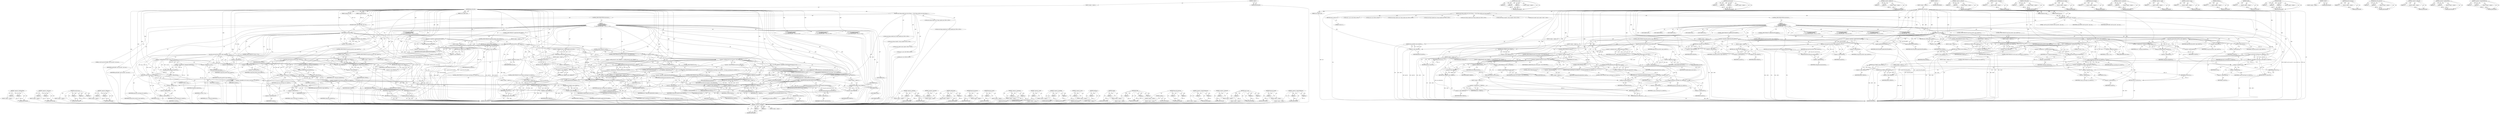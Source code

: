 digraph "&lt;operator&gt;.indirectFieldAccess" {
vulnerable_331 [label=<(METHOD,&lt;operator&gt;.logicalAnd)>];
vulnerable_332 [label=<(PARAM,p1)>];
vulnerable_333 [label=<(PARAM,p2)>];
vulnerable_334 [label=<(BLOCK,&lt;empty&gt;,&lt;empty&gt;)>];
vulnerable_335 [label=<(METHOD_RETURN,ANY)>];
vulnerable_312 [label=<(METHOD,copy_to_user)>];
vulnerable_313 [label=<(PARAM,p1)>];
vulnerable_314 [label=<(PARAM,p2)>];
vulnerable_315 [label=<(PARAM,p3)>];
vulnerable_316 [label=<(BLOCK,&lt;empty&gt;,&lt;empty&gt;)>];
vulnerable_317 [label=<(METHOD_RETURN,ANY)>];
vulnerable_264 [label=<(METHOD,copy_from_user)>];
vulnerable_265 [label=<(PARAM,p1)>];
vulnerable_266 [label=<(PARAM,p2)>];
vulnerable_267 [label=<(PARAM,p3)>];
vulnerable_268 [label=<(BLOCK,&lt;empty&gt;,&lt;empty&gt;)>];
vulnerable_269 [label=<(METHOD_RETURN,ANY)>];
vulnerable_288 [label=<(METHOD,&lt;operator&gt;.fieldAccess)>];
vulnerable_289 [label=<(PARAM,p1)>];
vulnerable_290 [label=<(PARAM,p2)>];
vulnerable_291 [label=<(BLOCK,&lt;empty&gt;,&lt;empty&gt;)>];
vulnerable_292 [label=<(METHOD_RETURN,ANY)>];
vulnerable_6 [label=<(METHOD,&lt;global&gt;)<SUB>1</SUB>>];
vulnerable_7 [label=<(BLOCK,&lt;empty&gt;,&lt;empty&gt;)<SUB>1</SUB>>];
vulnerable_8 [label=<(METHOD,bnep_sock_ioctl)<SUB>1</SUB>>];
vulnerable_9 [label=<(PARAM,struct socket *sock)<SUB>1</SUB>>];
vulnerable_10 [label=<(PARAM,unsigned int cmd)<SUB>1</SUB>>];
vulnerable_11 [label=<(PARAM,unsigned long arg)<SUB>1</SUB>>];
vulnerable_12 [label=<(BLOCK,{
	struct bnep_connlist_req cl;
	struct bnep_co...,{
	struct bnep_connlist_req cl;
	struct bnep_co...)<SUB>2</SUB>>];
vulnerable_13 [label="<(LOCAL,struct bnep_connlist_req cl: bnep_connlist_req)<SUB>3</SUB>>"];
vulnerable_14 [label="<(LOCAL,struct bnep_connadd_req ca: bnep_connadd_req)<SUB>4</SUB>>"];
vulnerable_15 [label="<(LOCAL,struct bnep_conndel_req cd: bnep_conndel_req)<SUB>5</SUB>>"];
vulnerable_16 [label="<(LOCAL,struct bnep_conninfo ci: bnep_conninfo)<SUB>6</SUB>>"];
vulnerable_17 [label="<(LOCAL,struct socket* nsock: socket*)<SUB>7</SUB>>"];
vulnerable_18 [label="<(LOCAL,void __user: void)<SUB>8</SUB>>"];
vulnerable_19 [label="<(LOCAL,int err: int)<SUB>9</SUB>>"];
vulnerable_20 [label=<(BT_DBG,BT_DBG(&quot;cmd %x arg %lx&quot;, cmd, arg))<SUB>11</SUB>>];
vulnerable_21 [label=<(LITERAL,&quot;cmd %x arg %lx&quot;,BT_DBG(&quot;cmd %x arg %lx&quot;, cmd, arg))<SUB>11</SUB>>];
vulnerable_22 [label=<(IDENTIFIER,cmd,BT_DBG(&quot;cmd %x arg %lx&quot;, cmd, arg))<SUB>11</SUB>>];
vulnerable_23 [label=<(IDENTIFIER,arg,BT_DBG(&quot;cmd %x arg %lx&quot;, cmd, arg))<SUB>11</SUB>>];
vulnerable_24 [label=<(CONTROL_STRUCTURE,SWITCH,switch(cmd))<SUB>13</SUB>>];
vulnerable_25 [label=<(IDENTIFIER,cmd,switch(cmd))<SUB>13</SUB>>];
vulnerable_26 [label="<(BLOCK,{
	case BNEPCONNADD:
		if (!capable(CAP_NET_ADM...,{
	case BNEPCONNADD:
		if (!capable(CAP_NET_ADM...)<SUB>13</SUB>>"];
vulnerable_27 [label=<(JUMP_TARGET,case)<SUB>14</SUB>>];
vulnerable_28 [label="<(IDENTIFIER,BNEPCONNADD,{
	case BNEPCONNADD:
		if (!capable(CAP_NET_ADM...)<SUB>14</SUB>>"];
vulnerable_29 [label=<(CONTROL_STRUCTURE,IF,if (!capable(CAP_NET_ADMIN)))<SUB>15</SUB>>];
vulnerable_30 [label=<(&lt;operator&gt;.logicalNot,!capable(CAP_NET_ADMIN))<SUB>15</SUB>>];
vulnerable_31 [label=<(capable,capable(CAP_NET_ADMIN))<SUB>15</SUB>>];
vulnerable_32 [label=<(IDENTIFIER,CAP_NET_ADMIN,capable(CAP_NET_ADMIN))<SUB>15</SUB>>];
vulnerable_33 [label=<(BLOCK,&lt;empty&gt;,&lt;empty&gt;)<SUB>16</SUB>>];
vulnerable_34 [label=<(RETURN,return -EACCES;,return -EACCES;)<SUB>16</SUB>>];
vulnerable_35 [label=<(&lt;operator&gt;.minus,-EACCES)<SUB>16</SUB>>];
vulnerable_36 [label=<(IDENTIFIER,EACCES,-EACCES)<SUB>16</SUB>>];
vulnerable_37 [label=<(CONTROL_STRUCTURE,IF,if (copy_from_user(&amp;ca, argp, sizeof(ca))))<SUB>18</SUB>>];
vulnerable_38 [label=<(copy_from_user,copy_from_user(&amp;ca, argp, sizeof(ca)))<SUB>18</SUB>>];
vulnerable_39 [label=<(&lt;operator&gt;.addressOf,&amp;ca)<SUB>18</SUB>>];
vulnerable_40 [label=<(IDENTIFIER,ca,copy_from_user(&amp;ca, argp, sizeof(ca)))<SUB>18</SUB>>];
vulnerable_41 [label=<(IDENTIFIER,argp,copy_from_user(&amp;ca, argp, sizeof(ca)))<SUB>18</SUB>>];
vulnerable_42 [label=<(&lt;operator&gt;.sizeOf,sizeof(ca))<SUB>18</SUB>>];
vulnerable_43 [label=<(IDENTIFIER,ca,sizeof(ca))<SUB>18</SUB>>];
vulnerable_44 [label=<(BLOCK,&lt;empty&gt;,&lt;empty&gt;)<SUB>19</SUB>>];
vulnerable_45 [label=<(RETURN,return -EFAULT;,return -EFAULT;)<SUB>19</SUB>>];
vulnerable_46 [label=<(&lt;operator&gt;.minus,-EFAULT)<SUB>19</SUB>>];
vulnerable_47 [label=<(IDENTIFIER,EFAULT,-EFAULT)<SUB>19</SUB>>];
vulnerable_48 [label=<(&lt;operator&gt;.assignment,nsock = sockfd_lookup(ca.sock, &amp;err))<SUB>21</SUB>>];
vulnerable_49 [label=<(IDENTIFIER,nsock,nsock = sockfd_lookup(ca.sock, &amp;err))<SUB>21</SUB>>];
vulnerable_50 [label=<(sockfd_lookup,sockfd_lookup(ca.sock, &amp;err))<SUB>21</SUB>>];
vulnerable_51 [label=<(&lt;operator&gt;.fieldAccess,ca.sock)<SUB>21</SUB>>];
vulnerable_52 [label=<(IDENTIFIER,ca,sockfd_lookup(ca.sock, &amp;err))<SUB>21</SUB>>];
vulnerable_53 [label=<(FIELD_IDENTIFIER,sock,sock)<SUB>21</SUB>>];
vulnerable_54 [label=<(&lt;operator&gt;.addressOf,&amp;err)<SUB>21</SUB>>];
vulnerable_55 [label=<(IDENTIFIER,err,sockfd_lookup(ca.sock, &amp;err))<SUB>21</SUB>>];
vulnerable_56 [label=<(CONTROL_STRUCTURE,IF,if (!nsock))<SUB>22</SUB>>];
vulnerable_57 [label=<(&lt;operator&gt;.logicalNot,!nsock)<SUB>22</SUB>>];
vulnerable_58 [label=<(IDENTIFIER,nsock,!nsock)<SUB>22</SUB>>];
vulnerable_59 [label=<(BLOCK,&lt;empty&gt;,&lt;empty&gt;)<SUB>23</SUB>>];
vulnerable_60 [label=<(RETURN,return err;,return err;)<SUB>23</SUB>>];
vulnerable_61 [label=<(IDENTIFIER,err,return err;)<SUB>23</SUB>>];
vulnerable_62 [label=<(CONTROL_STRUCTURE,IF,if (nsock-&gt;sk-&gt;sk_state != BT_CONNECTED))<SUB>25</SUB>>];
vulnerable_63 [label=<(&lt;operator&gt;.notEquals,nsock-&gt;sk-&gt;sk_state != BT_CONNECTED)<SUB>25</SUB>>];
vulnerable_64 [label=<(&lt;operator&gt;.indirectFieldAccess,nsock-&gt;sk-&gt;sk_state)<SUB>25</SUB>>];
vulnerable_65 [label=<(&lt;operator&gt;.indirectFieldAccess,nsock-&gt;sk)<SUB>25</SUB>>];
vulnerable_66 [label=<(IDENTIFIER,nsock,nsock-&gt;sk-&gt;sk_state != BT_CONNECTED)<SUB>25</SUB>>];
vulnerable_67 [label=<(FIELD_IDENTIFIER,sk,sk)<SUB>25</SUB>>];
vulnerable_68 [label=<(FIELD_IDENTIFIER,sk_state,sk_state)<SUB>25</SUB>>];
vulnerable_69 [label=<(IDENTIFIER,BT_CONNECTED,nsock-&gt;sk-&gt;sk_state != BT_CONNECTED)<SUB>25</SUB>>];
vulnerable_70 [label=<(BLOCK,{
 			sockfd_put(nsock);
 			return -EBADFD;
 		},{
 			sockfd_put(nsock);
 			return -EBADFD;
 		})<SUB>25</SUB>>];
vulnerable_71 [label=<(sockfd_put,sockfd_put(nsock))<SUB>26</SUB>>];
vulnerable_72 [label=<(IDENTIFIER,nsock,sockfd_put(nsock))<SUB>26</SUB>>];
vulnerable_73 [label=<(RETURN,return -EBADFD;,return -EBADFD;)<SUB>27</SUB>>];
vulnerable_74 [label=<(&lt;operator&gt;.minus,-EBADFD)<SUB>27</SUB>>];
vulnerable_75 [label=<(IDENTIFIER,EBADFD,-EBADFD)<SUB>27</SUB>>];
vulnerable_76 [label=<(&lt;operator&gt;.assignment,err = bnep_add_connection(&amp;ca, nsock))<SUB>30</SUB>>];
vulnerable_77 [label=<(IDENTIFIER,err,err = bnep_add_connection(&amp;ca, nsock))<SUB>30</SUB>>];
vulnerable_78 [label=<(bnep_add_connection,bnep_add_connection(&amp;ca, nsock))<SUB>30</SUB>>];
vulnerable_79 [label=<(&lt;operator&gt;.addressOf,&amp;ca)<SUB>30</SUB>>];
vulnerable_80 [label=<(IDENTIFIER,ca,bnep_add_connection(&amp;ca, nsock))<SUB>30</SUB>>];
vulnerable_81 [label=<(IDENTIFIER,nsock,bnep_add_connection(&amp;ca, nsock))<SUB>30</SUB>>];
vulnerable_82 [label=<(CONTROL_STRUCTURE,IF,if (!err))<SUB>31</SUB>>];
vulnerable_83 [label=<(&lt;operator&gt;.logicalNot,!err)<SUB>31</SUB>>];
vulnerable_84 [label=<(IDENTIFIER,err,!err)<SUB>31</SUB>>];
vulnerable_85 [label=<(BLOCK,{
			if (copy_to_user(argp, &amp;ca, sizeof(ca)))
	...,{
			if (copy_to_user(argp, &amp;ca, sizeof(ca)))
	...)<SUB>31</SUB>>];
vulnerable_86 [label=<(CONTROL_STRUCTURE,IF,if (copy_to_user(argp, &amp;ca, sizeof(ca))))<SUB>32</SUB>>];
vulnerable_87 [label=<(copy_to_user,copy_to_user(argp, &amp;ca, sizeof(ca)))<SUB>32</SUB>>];
vulnerable_88 [label=<(IDENTIFIER,argp,copy_to_user(argp, &amp;ca, sizeof(ca)))<SUB>32</SUB>>];
vulnerable_89 [label=<(&lt;operator&gt;.addressOf,&amp;ca)<SUB>32</SUB>>];
vulnerable_90 [label=<(IDENTIFIER,ca,copy_to_user(argp, &amp;ca, sizeof(ca)))<SUB>32</SUB>>];
vulnerable_91 [label=<(&lt;operator&gt;.sizeOf,sizeof(ca))<SUB>32</SUB>>];
vulnerable_92 [label=<(IDENTIFIER,ca,sizeof(ca))<SUB>32</SUB>>];
vulnerable_93 [label=<(BLOCK,&lt;empty&gt;,&lt;empty&gt;)<SUB>33</SUB>>];
vulnerable_94 [label=<(&lt;operator&gt;.assignment,err = -EFAULT)<SUB>33</SUB>>];
vulnerable_95 [label=<(IDENTIFIER,err,err = -EFAULT)<SUB>33</SUB>>];
vulnerable_96 [label=<(&lt;operator&gt;.minus,-EFAULT)<SUB>33</SUB>>];
vulnerable_97 [label=<(IDENTIFIER,EFAULT,-EFAULT)<SUB>33</SUB>>];
vulnerable_98 [label=<(CONTROL_STRUCTURE,ELSE,else)<SUB>35</SUB>>];
vulnerable_99 [label=<(BLOCK,&lt;empty&gt;,&lt;empty&gt;)<SUB>35</SUB>>];
vulnerable_100 [label=<(sockfd_put,sockfd_put(nsock))<SUB>35</SUB>>];
vulnerable_101 [label=<(IDENTIFIER,nsock,sockfd_put(nsock))<SUB>35</SUB>>];
vulnerable_102 [label=<(RETURN,return err;,return err;)<SUB>37</SUB>>];
vulnerable_103 [label=<(IDENTIFIER,err,return err;)<SUB>37</SUB>>];
vulnerable_104 [label=<(JUMP_TARGET,case)<SUB>39</SUB>>];
vulnerable_105 [label="<(IDENTIFIER,BNEPCONNDEL,{
	case BNEPCONNADD:
		if (!capable(CAP_NET_ADM...)<SUB>39</SUB>>"];
vulnerable_106 [label=<(CONTROL_STRUCTURE,IF,if (!capable(CAP_NET_ADMIN)))<SUB>40</SUB>>];
vulnerable_107 [label=<(&lt;operator&gt;.logicalNot,!capable(CAP_NET_ADMIN))<SUB>40</SUB>>];
vulnerable_108 [label=<(capable,capable(CAP_NET_ADMIN))<SUB>40</SUB>>];
vulnerable_109 [label=<(IDENTIFIER,CAP_NET_ADMIN,capable(CAP_NET_ADMIN))<SUB>40</SUB>>];
vulnerable_110 [label=<(BLOCK,&lt;empty&gt;,&lt;empty&gt;)<SUB>41</SUB>>];
vulnerable_111 [label=<(RETURN,return -EACCES;,return -EACCES;)<SUB>41</SUB>>];
vulnerable_112 [label=<(&lt;operator&gt;.minus,-EACCES)<SUB>41</SUB>>];
vulnerable_113 [label=<(IDENTIFIER,EACCES,-EACCES)<SUB>41</SUB>>];
vulnerable_114 [label=<(CONTROL_STRUCTURE,IF,if (copy_from_user(&amp;cd, argp, sizeof(cd))))<SUB>43</SUB>>];
vulnerable_115 [label=<(copy_from_user,copy_from_user(&amp;cd, argp, sizeof(cd)))<SUB>43</SUB>>];
vulnerable_116 [label=<(&lt;operator&gt;.addressOf,&amp;cd)<SUB>43</SUB>>];
vulnerable_117 [label=<(IDENTIFIER,cd,copy_from_user(&amp;cd, argp, sizeof(cd)))<SUB>43</SUB>>];
vulnerable_118 [label=<(IDENTIFIER,argp,copy_from_user(&amp;cd, argp, sizeof(cd)))<SUB>43</SUB>>];
vulnerable_119 [label=<(&lt;operator&gt;.sizeOf,sizeof(cd))<SUB>43</SUB>>];
vulnerable_120 [label=<(IDENTIFIER,cd,sizeof(cd))<SUB>43</SUB>>];
vulnerable_121 [label=<(BLOCK,&lt;empty&gt;,&lt;empty&gt;)<SUB>44</SUB>>];
vulnerable_122 [label=<(RETURN,return -EFAULT;,return -EFAULT;)<SUB>44</SUB>>];
vulnerable_123 [label=<(&lt;operator&gt;.minus,-EFAULT)<SUB>44</SUB>>];
vulnerable_124 [label=<(IDENTIFIER,EFAULT,-EFAULT)<SUB>44</SUB>>];
vulnerable_125 [label=<(RETURN,return bnep_del_connection(&amp;cd);,return bnep_del_connection(&amp;cd);)<SUB>46</SUB>>];
vulnerable_126 [label=<(bnep_del_connection,bnep_del_connection(&amp;cd))<SUB>46</SUB>>];
vulnerable_127 [label=<(&lt;operator&gt;.addressOf,&amp;cd)<SUB>46</SUB>>];
vulnerable_128 [label=<(IDENTIFIER,cd,bnep_del_connection(&amp;cd))<SUB>46</SUB>>];
vulnerable_129 [label=<(JUMP_TARGET,case)<SUB>48</SUB>>];
vulnerable_130 [label="<(IDENTIFIER,BNEPGETCONNLIST,{
	case BNEPCONNADD:
		if (!capable(CAP_NET_ADM...)<SUB>48</SUB>>"];
vulnerable_131 [label=<(CONTROL_STRUCTURE,IF,if (copy_from_user(&amp;cl, argp, sizeof(cl))))<SUB>49</SUB>>];
vulnerable_132 [label=<(copy_from_user,copy_from_user(&amp;cl, argp, sizeof(cl)))<SUB>49</SUB>>];
vulnerable_133 [label=<(&lt;operator&gt;.addressOf,&amp;cl)<SUB>49</SUB>>];
vulnerable_134 [label=<(IDENTIFIER,cl,copy_from_user(&amp;cl, argp, sizeof(cl)))<SUB>49</SUB>>];
vulnerable_135 [label=<(IDENTIFIER,argp,copy_from_user(&amp;cl, argp, sizeof(cl)))<SUB>49</SUB>>];
vulnerable_136 [label=<(&lt;operator&gt;.sizeOf,sizeof(cl))<SUB>49</SUB>>];
vulnerable_137 [label=<(IDENTIFIER,cl,sizeof(cl))<SUB>49</SUB>>];
vulnerable_138 [label=<(BLOCK,&lt;empty&gt;,&lt;empty&gt;)<SUB>50</SUB>>];
vulnerable_139 [label=<(RETURN,return -EFAULT;,return -EFAULT;)<SUB>50</SUB>>];
vulnerable_140 [label=<(&lt;operator&gt;.minus,-EFAULT)<SUB>50</SUB>>];
vulnerable_141 [label=<(IDENTIFIER,EFAULT,-EFAULT)<SUB>50</SUB>>];
vulnerable_142 [label=<(CONTROL_STRUCTURE,IF,if (cl.cnum &lt;= 0))<SUB>52</SUB>>];
vulnerable_143 [label=<(&lt;operator&gt;.lessEqualsThan,cl.cnum &lt;= 0)<SUB>52</SUB>>];
vulnerable_144 [label=<(&lt;operator&gt;.fieldAccess,cl.cnum)<SUB>52</SUB>>];
vulnerable_145 [label=<(IDENTIFIER,cl,cl.cnum &lt;= 0)<SUB>52</SUB>>];
vulnerable_146 [label=<(FIELD_IDENTIFIER,cnum,cnum)<SUB>52</SUB>>];
vulnerable_147 [label=<(LITERAL,0,cl.cnum &lt;= 0)<SUB>52</SUB>>];
vulnerable_148 [label=<(BLOCK,&lt;empty&gt;,&lt;empty&gt;)<SUB>53</SUB>>];
vulnerable_149 [label=<(RETURN,return -EINVAL;,return -EINVAL;)<SUB>53</SUB>>];
vulnerable_150 [label=<(&lt;operator&gt;.minus,-EINVAL)<SUB>53</SUB>>];
vulnerable_151 [label=<(IDENTIFIER,EINVAL,-EINVAL)<SUB>53</SUB>>];
vulnerable_152 [label=<(&lt;operator&gt;.assignment,err = bnep_get_connlist(&amp;cl))<SUB>55</SUB>>];
vulnerable_153 [label=<(IDENTIFIER,err,err = bnep_get_connlist(&amp;cl))<SUB>55</SUB>>];
vulnerable_154 [label=<(bnep_get_connlist,bnep_get_connlist(&amp;cl))<SUB>55</SUB>>];
vulnerable_155 [label=<(&lt;operator&gt;.addressOf,&amp;cl)<SUB>55</SUB>>];
vulnerable_156 [label=<(IDENTIFIER,cl,bnep_get_connlist(&amp;cl))<SUB>55</SUB>>];
vulnerable_157 [label=<(CONTROL_STRUCTURE,IF,if (!err &amp;&amp; copy_to_user(argp, &amp;cl, sizeof(cl))))<SUB>56</SUB>>];
vulnerable_158 [label=<(&lt;operator&gt;.logicalAnd,!err &amp;&amp; copy_to_user(argp, &amp;cl, sizeof(cl)))<SUB>56</SUB>>];
vulnerable_159 [label=<(&lt;operator&gt;.logicalNot,!err)<SUB>56</SUB>>];
vulnerable_160 [label=<(IDENTIFIER,err,!err)<SUB>56</SUB>>];
vulnerable_161 [label=<(copy_to_user,copy_to_user(argp, &amp;cl, sizeof(cl)))<SUB>56</SUB>>];
vulnerable_162 [label=<(IDENTIFIER,argp,copy_to_user(argp, &amp;cl, sizeof(cl)))<SUB>56</SUB>>];
vulnerable_163 [label=<(&lt;operator&gt;.addressOf,&amp;cl)<SUB>56</SUB>>];
vulnerable_164 [label=<(IDENTIFIER,cl,copy_to_user(argp, &amp;cl, sizeof(cl)))<SUB>56</SUB>>];
vulnerable_165 [label=<(&lt;operator&gt;.sizeOf,sizeof(cl))<SUB>56</SUB>>];
vulnerable_166 [label=<(IDENTIFIER,cl,sizeof(cl))<SUB>56</SUB>>];
vulnerable_167 [label=<(BLOCK,&lt;empty&gt;,&lt;empty&gt;)<SUB>57</SUB>>];
vulnerable_168 [label=<(RETURN,return -EFAULT;,return -EFAULT;)<SUB>57</SUB>>];
vulnerable_169 [label=<(&lt;operator&gt;.minus,-EFAULT)<SUB>57</SUB>>];
vulnerable_170 [label=<(IDENTIFIER,EFAULT,-EFAULT)<SUB>57</SUB>>];
vulnerable_171 [label=<(RETURN,return err;,return err;)<SUB>59</SUB>>];
vulnerable_172 [label=<(IDENTIFIER,err,return err;)<SUB>59</SUB>>];
vulnerable_173 [label=<(JUMP_TARGET,case)<SUB>61</SUB>>];
vulnerable_174 [label="<(IDENTIFIER,BNEPGETCONNINFO,{
	case BNEPCONNADD:
		if (!capable(CAP_NET_ADM...)<SUB>61</SUB>>"];
vulnerable_175 [label=<(CONTROL_STRUCTURE,IF,if (copy_from_user(&amp;ci, argp, sizeof(ci))))<SUB>62</SUB>>];
vulnerable_176 [label=<(copy_from_user,copy_from_user(&amp;ci, argp, sizeof(ci)))<SUB>62</SUB>>];
vulnerable_177 [label=<(&lt;operator&gt;.addressOf,&amp;ci)<SUB>62</SUB>>];
vulnerable_178 [label=<(IDENTIFIER,ci,copy_from_user(&amp;ci, argp, sizeof(ci)))<SUB>62</SUB>>];
vulnerable_179 [label=<(IDENTIFIER,argp,copy_from_user(&amp;ci, argp, sizeof(ci)))<SUB>62</SUB>>];
vulnerable_180 [label=<(&lt;operator&gt;.sizeOf,sizeof(ci))<SUB>62</SUB>>];
vulnerable_181 [label=<(IDENTIFIER,ci,sizeof(ci))<SUB>62</SUB>>];
vulnerable_182 [label=<(BLOCK,&lt;empty&gt;,&lt;empty&gt;)<SUB>63</SUB>>];
vulnerable_183 [label=<(RETURN,return -EFAULT;,return -EFAULT;)<SUB>63</SUB>>];
vulnerable_184 [label=<(&lt;operator&gt;.minus,-EFAULT)<SUB>63</SUB>>];
vulnerable_185 [label=<(IDENTIFIER,EFAULT,-EFAULT)<SUB>63</SUB>>];
vulnerable_186 [label=<(&lt;operator&gt;.assignment,err = bnep_get_conninfo(&amp;ci))<SUB>65</SUB>>];
vulnerable_187 [label=<(IDENTIFIER,err,err = bnep_get_conninfo(&amp;ci))<SUB>65</SUB>>];
vulnerable_188 [label=<(bnep_get_conninfo,bnep_get_conninfo(&amp;ci))<SUB>65</SUB>>];
vulnerable_189 [label=<(&lt;operator&gt;.addressOf,&amp;ci)<SUB>65</SUB>>];
vulnerable_190 [label=<(IDENTIFIER,ci,bnep_get_conninfo(&amp;ci))<SUB>65</SUB>>];
vulnerable_191 [label=<(CONTROL_STRUCTURE,IF,if (!err &amp;&amp; copy_to_user(argp, &amp;ci, sizeof(ci))))<SUB>66</SUB>>];
vulnerable_192 [label=<(&lt;operator&gt;.logicalAnd,!err &amp;&amp; copy_to_user(argp, &amp;ci, sizeof(ci)))<SUB>66</SUB>>];
vulnerable_193 [label=<(&lt;operator&gt;.logicalNot,!err)<SUB>66</SUB>>];
vulnerable_194 [label=<(IDENTIFIER,err,!err)<SUB>66</SUB>>];
vulnerable_195 [label=<(copy_to_user,copy_to_user(argp, &amp;ci, sizeof(ci)))<SUB>66</SUB>>];
vulnerable_196 [label=<(IDENTIFIER,argp,copy_to_user(argp, &amp;ci, sizeof(ci)))<SUB>66</SUB>>];
vulnerable_197 [label=<(&lt;operator&gt;.addressOf,&amp;ci)<SUB>66</SUB>>];
vulnerable_198 [label=<(IDENTIFIER,ci,copy_to_user(argp, &amp;ci, sizeof(ci)))<SUB>66</SUB>>];
vulnerable_199 [label=<(&lt;operator&gt;.sizeOf,sizeof(ci))<SUB>66</SUB>>];
vulnerable_200 [label=<(IDENTIFIER,ci,sizeof(ci))<SUB>66</SUB>>];
vulnerable_201 [label=<(BLOCK,&lt;empty&gt;,&lt;empty&gt;)<SUB>67</SUB>>];
vulnerable_202 [label=<(RETURN,return -EFAULT;,return -EFAULT;)<SUB>67</SUB>>];
vulnerable_203 [label=<(&lt;operator&gt;.minus,-EFAULT)<SUB>67</SUB>>];
vulnerable_204 [label=<(IDENTIFIER,EFAULT,-EFAULT)<SUB>67</SUB>>];
vulnerable_205 [label=<(RETURN,return err;,return err;)<SUB>69</SUB>>];
vulnerable_206 [label=<(IDENTIFIER,err,return err;)<SUB>69</SUB>>];
vulnerable_207 [label=<(JUMP_TARGET,default)<SUB>71</SUB>>];
vulnerable_208 [label=<(RETURN,return -EINVAL;,return -EINVAL;)<SUB>72</SUB>>];
vulnerable_209 [label=<(&lt;operator&gt;.minus,-EINVAL)<SUB>72</SUB>>];
vulnerable_210 [label=<(IDENTIFIER,EINVAL,-EINVAL)<SUB>72</SUB>>];
vulnerable_211 [label=<(RETURN,return 0;,return 0;)<SUB>75</SUB>>];
vulnerable_212 [label=<(LITERAL,0,return 0;)<SUB>75</SUB>>];
vulnerable_213 [label=<(METHOD_RETURN,int)<SUB>1</SUB>>];
vulnerable_215 [label=<(METHOD_RETURN,ANY)<SUB>1</SUB>>];
vulnerable_293 [label=<(METHOD,&lt;operator&gt;.notEquals)>];
vulnerable_294 [label=<(PARAM,p1)>];
vulnerable_295 [label=<(PARAM,p2)>];
vulnerable_296 [label=<(BLOCK,&lt;empty&gt;,&lt;empty&gt;)>];
vulnerable_297 [label=<(METHOD_RETURN,ANY)>];
vulnerable_252 [label=<(METHOD,&lt;operator&gt;.logicalNot)>];
vulnerable_253 [label=<(PARAM,p1)>];
vulnerable_254 [label=<(BLOCK,&lt;empty&gt;,&lt;empty&gt;)>];
vulnerable_255 [label=<(METHOD_RETURN,ANY)>];
vulnerable_283 [label=<(METHOD,sockfd_lookup)>];
vulnerable_284 [label=<(PARAM,p1)>];
vulnerable_285 [label=<(PARAM,p2)>];
vulnerable_286 [label=<(BLOCK,&lt;empty&gt;,&lt;empty&gt;)>];
vulnerable_287 [label=<(METHOD_RETURN,ANY)>];
vulnerable_327 [label=<(METHOD,bnep_get_connlist)>];
vulnerable_328 [label=<(PARAM,p1)>];
vulnerable_329 [label=<(BLOCK,&lt;empty&gt;,&lt;empty&gt;)>];
vulnerable_330 [label=<(METHOD_RETURN,ANY)>];
vulnerable_336 [label=<(METHOD,bnep_get_conninfo)>];
vulnerable_337 [label=<(PARAM,p1)>];
vulnerable_338 [label=<(BLOCK,&lt;empty&gt;,&lt;empty&gt;)>];
vulnerable_339 [label=<(METHOD_RETURN,ANY)>];
vulnerable_278 [label=<(METHOD,&lt;operator&gt;.assignment)>];
vulnerable_279 [label=<(PARAM,p1)>];
vulnerable_280 [label=<(PARAM,p2)>];
vulnerable_281 [label=<(BLOCK,&lt;empty&gt;,&lt;empty&gt;)>];
vulnerable_282 [label=<(METHOD_RETURN,ANY)>];
vulnerable_274 [label=<(METHOD,&lt;operator&gt;.sizeOf)>];
vulnerable_275 [label=<(PARAM,p1)>];
vulnerable_276 [label=<(BLOCK,&lt;empty&gt;,&lt;empty&gt;)>];
vulnerable_277 [label=<(METHOD_RETURN,ANY)>];
vulnerable_260 [label=<(METHOD,&lt;operator&gt;.minus)>];
vulnerable_261 [label=<(PARAM,p1)>];
vulnerable_262 [label=<(BLOCK,&lt;empty&gt;,&lt;empty&gt;)>];
vulnerable_263 [label=<(METHOD_RETURN,ANY)>];
vulnerable_303 [label=<(METHOD,sockfd_put)>];
vulnerable_304 [label=<(PARAM,p1)>];
vulnerable_305 [label=<(BLOCK,&lt;empty&gt;,&lt;empty&gt;)>];
vulnerable_306 [label=<(METHOD_RETURN,ANY)>];
vulnerable_256 [label=<(METHOD,capable)>];
vulnerable_257 [label=<(PARAM,p1)>];
vulnerable_258 [label=<(BLOCK,&lt;empty&gt;,&lt;empty&gt;)>];
vulnerable_259 [label=<(METHOD_RETURN,ANY)>];
vulnerable_246 [label=<(METHOD,BT_DBG)>];
vulnerable_247 [label=<(PARAM,p1)>];
vulnerable_248 [label=<(PARAM,p2)>];
vulnerable_249 [label=<(PARAM,p3)>];
vulnerable_250 [label=<(BLOCK,&lt;empty&gt;,&lt;empty&gt;)>];
vulnerable_251 [label=<(METHOD_RETURN,ANY)>];
vulnerable_240 [label=<(METHOD,&lt;global&gt;)<SUB>1</SUB>>];
vulnerable_241 [label=<(BLOCK,&lt;empty&gt;,&lt;empty&gt;)>];
vulnerable_242 [label=<(METHOD_RETURN,ANY)>];
vulnerable_318 [label=<(METHOD,bnep_del_connection)>];
vulnerable_319 [label=<(PARAM,p1)>];
vulnerable_320 [label=<(BLOCK,&lt;empty&gt;,&lt;empty&gt;)>];
vulnerable_321 [label=<(METHOD_RETURN,ANY)>];
vulnerable_307 [label=<(METHOD,bnep_add_connection)>];
vulnerable_308 [label=<(PARAM,p1)>];
vulnerable_309 [label=<(PARAM,p2)>];
vulnerable_310 [label=<(BLOCK,&lt;empty&gt;,&lt;empty&gt;)>];
vulnerable_311 [label=<(METHOD_RETURN,ANY)>];
vulnerable_270 [label=<(METHOD,&lt;operator&gt;.addressOf)>];
vulnerable_271 [label=<(PARAM,p1)>];
vulnerable_272 [label=<(BLOCK,&lt;empty&gt;,&lt;empty&gt;)>];
vulnerable_273 [label=<(METHOD_RETURN,ANY)>];
vulnerable_322 [label=<(METHOD,&lt;operator&gt;.lessEqualsThan)>];
vulnerable_323 [label=<(PARAM,p1)>];
vulnerable_324 [label=<(PARAM,p2)>];
vulnerable_325 [label=<(BLOCK,&lt;empty&gt;,&lt;empty&gt;)>];
vulnerable_326 [label=<(METHOD_RETURN,ANY)>];
vulnerable_298 [label=<(METHOD,&lt;operator&gt;.indirectFieldAccess)>];
vulnerable_299 [label=<(PARAM,p1)>];
vulnerable_300 [label=<(PARAM,p2)>];
vulnerable_301 [label=<(BLOCK,&lt;empty&gt;,&lt;empty&gt;)>];
vulnerable_302 [label=<(METHOD_RETURN,ANY)>];
fixed_344 [label=<(METHOD,&lt;operator&gt;.lessEqualsThan)>];
fixed_345 [label=<(PARAM,p1)>];
fixed_346 [label=<(PARAM,p2)>];
fixed_347 [label=<(BLOCK,&lt;empty&gt;,&lt;empty&gt;)>];
fixed_348 [label=<(METHOD_RETURN,ANY)>];
fixed_324 [label=<(METHOD,&lt;operator&gt;.subtraction)>];
fixed_325 [label=<(PARAM,p1)>];
fixed_326 [label=<(PARAM,p2)>];
fixed_327 [label=<(BLOCK,&lt;empty&gt;,&lt;empty&gt;)>];
fixed_328 [label=<(METHOD_RETURN,ANY)>];
fixed_276 [label=<(METHOD,copy_from_user)>];
fixed_277 [label=<(PARAM,p1)>];
fixed_278 [label=<(PARAM,p2)>];
fixed_279 [label=<(PARAM,p3)>];
fixed_280 [label=<(BLOCK,&lt;empty&gt;,&lt;empty&gt;)>];
fixed_281 [label=<(METHOD_RETURN,ANY)>];
fixed_300 [label=<(METHOD,&lt;operator&gt;.fieldAccess)>];
fixed_301 [label=<(PARAM,p1)>];
fixed_302 [label=<(PARAM,p2)>];
fixed_303 [label=<(BLOCK,&lt;empty&gt;,&lt;empty&gt;)>];
fixed_304 [label=<(METHOD_RETURN,ANY)>];
fixed_6 [label=<(METHOD,&lt;global&gt;)<SUB>1</SUB>>];
fixed_7 [label=<(BLOCK,&lt;empty&gt;,&lt;empty&gt;)<SUB>1</SUB>>];
fixed_8 [label=<(METHOD,bnep_sock_ioctl)<SUB>1</SUB>>];
fixed_9 [label=<(PARAM,struct socket *sock)<SUB>1</SUB>>];
fixed_10 [label=<(PARAM,unsigned int cmd)<SUB>1</SUB>>];
fixed_11 [label=<(PARAM,unsigned long arg)<SUB>1</SUB>>];
fixed_12 [label=<(BLOCK,{
	struct bnep_connlist_req cl;
	struct bnep_co...,{
	struct bnep_connlist_req cl;
	struct bnep_co...)<SUB>2</SUB>>];
fixed_13 [label="<(LOCAL,struct bnep_connlist_req cl: bnep_connlist_req)<SUB>3</SUB>>"];
fixed_14 [label="<(LOCAL,struct bnep_connadd_req ca: bnep_connadd_req)<SUB>4</SUB>>"];
fixed_15 [label="<(LOCAL,struct bnep_conndel_req cd: bnep_conndel_req)<SUB>5</SUB>>"];
fixed_16 [label="<(LOCAL,struct bnep_conninfo ci: bnep_conninfo)<SUB>6</SUB>>"];
fixed_17 [label="<(LOCAL,struct socket* nsock: socket*)<SUB>7</SUB>>"];
fixed_18 [label="<(LOCAL,void __user: void)<SUB>8</SUB>>"];
fixed_19 [label="<(LOCAL,int err: int)<SUB>9</SUB>>"];
fixed_20 [label=<(BT_DBG,BT_DBG(&quot;cmd %x arg %lx&quot;, cmd, arg))<SUB>11</SUB>>];
fixed_21 [label=<(LITERAL,&quot;cmd %x arg %lx&quot;,BT_DBG(&quot;cmd %x arg %lx&quot;, cmd, arg))<SUB>11</SUB>>];
fixed_22 [label=<(IDENTIFIER,cmd,BT_DBG(&quot;cmd %x arg %lx&quot;, cmd, arg))<SUB>11</SUB>>];
fixed_23 [label=<(IDENTIFIER,arg,BT_DBG(&quot;cmd %x arg %lx&quot;, cmd, arg))<SUB>11</SUB>>];
fixed_24 [label=<(CONTROL_STRUCTURE,SWITCH,switch(cmd))<SUB>13</SUB>>];
fixed_25 [label=<(IDENTIFIER,cmd,switch(cmd))<SUB>13</SUB>>];
fixed_26 [label="<(BLOCK,{
	case BNEPCONNADD:
		if (!capable(CAP_NET_ADM...,{
	case BNEPCONNADD:
		if (!capable(CAP_NET_ADM...)<SUB>13</SUB>>"];
fixed_27 [label=<(JUMP_TARGET,case)<SUB>14</SUB>>];
fixed_28 [label="<(IDENTIFIER,BNEPCONNADD,{
	case BNEPCONNADD:
		if (!capable(CAP_NET_ADM...)<SUB>14</SUB>>"];
fixed_29 [label=<(CONTROL_STRUCTURE,IF,if (!capable(CAP_NET_ADMIN)))<SUB>15</SUB>>];
fixed_30 [label=<(&lt;operator&gt;.logicalNot,!capable(CAP_NET_ADMIN))<SUB>15</SUB>>];
fixed_31 [label=<(capable,capable(CAP_NET_ADMIN))<SUB>15</SUB>>];
fixed_32 [label=<(IDENTIFIER,CAP_NET_ADMIN,capable(CAP_NET_ADMIN))<SUB>15</SUB>>];
fixed_33 [label=<(BLOCK,&lt;empty&gt;,&lt;empty&gt;)<SUB>16</SUB>>];
fixed_34 [label=<(RETURN,return -EACCES;,return -EACCES;)<SUB>16</SUB>>];
fixed_35 [label=<(&lt;operator&gt;.minus,-EACCES)<SUB>16</SUB>>];
fixed_36 [label=<(IDENTIFIER,EACCES,-EACCES)<SUB>16</SUB>>];
fixed_37 [label=<(CONTROL_STRUCTURE,IF,if (copy_from_user(&amp;ca, argp, sizeof(ca))))<SUB>18</SUB>>];
fixed_38 [label=<(copy_from_user,copy_from_user(&amp;ca, argp, sizeof(ca)))<SUB>18</SUB>>];
fixed_39 [label=<(&lt;operator&gt;.addressOf,&amp;ca)<SUB>18</SUB>>];
fixed_40 [label=<(IDENTIFIER,ca,copy_from_user(&amp;ca, argp, sizeof(ca)))<SUB>18</SUB>>];
fixed_41 [label=<(IDENTIFIER,argp,copy_from_user(&amp;ca, argp, sizeof(ca)))<SUB>18</SUB>>];
fixed_42 [label=<(&lt;operator&gt;.sizeOf,sizeof(ca))<SUB>18</SUB>>];
fixed_43 [label=<(IDENTIFIER,ca,sizeof(ca))<SUB>18</SUB>>];
fixed_44 [label=<(BLOCK,&lt;empty&gt;,&lt;empty&gt;)<SUB>19</SUB>>];
fixed_45 [label=<(RETURN,return -EFAULT;,return -EFAULT;)<SUB>19</SUB>>];
fixed_46 [label=<(&lt;operator&gt;.minus,-EFAULT)<SUB>19</SUB>>];
fixed_47 [label=<(IDENTIFIER,EFAULT,-EFAULT)<SUB>19</SUB>>];
fixed_48 [label=<(&lt;operator&gt;.assignment,nsock = sockfd_lookup(ca.sock, &amp;err))<SUB>21</SUB>>];
fixed_49 [label=<(IDENTIFIER,nsock,nsock = sockfd_lookup(ca.sock, &amp;err))<SUB>21</SUB>>];
fixed_50 [label=<(sockfd_lookup,sockfd_lookup(ca.sock, &amp;err))<SUB>21</SUB>>];
fixed_51 [label=<(&lt;operator&gt;.fieldAccess,ca.sock)<SUB>21</SUB>>];
fixed_52 [label=<(IDENTIFIER,ca,sockfd_lookup(ca.sock, &amp;err))<SUB>21</SUB>>];
fixed_53 [label=<(FIELD_IDENTIFIER,sock,sock)<SUB>21</SUB>>];
fixed_54 [label=<(&lt;operator&gt;.addressOf,&amp;err)<SUB>21</SUB>>];
fixed_55 [label=<(IDENTIFIER,err,sockfd_lookup(ca.sock, &amp;err))<SUB>21</SUB>>];
fixed_56 [label=<(CONTROL_STRUCTURE,IF,if (!nsock))<SUB>22</SUB>>];
fixed_57 [label=<(&lt;operator&gt;.logicalNot,!nsock)<SUB>22</SUB>>];
fixed_58 [label=<(IDENTIFIER,nsock,!nsock)<SUB>22</SUB>>];
fixed_59 [label=<(BLOCK,&lt;empty&gt;,&lt;empty&gt;)<SUB>23</SUB>>];
fixed_60 [label=<(RETURN,return err;,return err;)<SUB>23</SUB>>];
fixed_61 [label=<(IDENTIFIER,err,return err;)<SUB>23</SUB>>];
fixed_62 [label=<(CONTROL_STRUCTURE,IF,if (nsock-&gt;sk-&gt;sk_state != BT_CONNECTED))<SUB>25</SUB>>];
fixed_63 [label=<(&lt;operator&gt;.notEquals,nsock-&gt;sk-&gt;sk_state != BT_CONNECTED)<SUB>25</SUB>>];
fixed_64 [label=<(&lt;operator&gt;.indirectFieldAccess,nsock-&gt;sk-&gt;sk_state)<SUB>25</SUB>>];
fixed_65 [label=<(&lt;operator&gt;.indirectFieldAccess,nsock-&gt;sk)<SUB>25</SUB>>];
fixed_66 [label=<(IDENTIFIER,nsock,nsock-&gt;sk-&gt;sk_state != BT_CONNECTED)<SUB>25</SUB>>];
fixed_67 [label=<(FIELD_IDENTIFIER,sk,sk)<SUB>25</SUB>>];
fixed_68 [label=<(FIELD_IDENTIFIER,sk_state,sk_state)<SUB>25</SUB>>];
fixed_69 [label=<(IDENTIFIER,BT_CONNECTED,nsock-&gt;sk-&gt;sk_state != BT_CONNECTED)<SUB>25</SUB>>];
fixed_70 [label=<(BLOCK,{
 			sockfd_put(nsock);
 			return -EBADFD;
 		},{
 			sockfd_put(nsock);
 			return -EBADFD;
 		})<SUB>25</SUB>>];
fixed_71 [label=<(sockfd_put,sockfd_put(nsock))<SUB>26</SUB>>];
fixed_72 [label=<(IDENTIFIER,nsock,sockfd_put(nsock))<SUB>26</SUB>>];
fixed_73 [label=<(RETURN,return -EBADFD;,return -EBADFD;)<SUB>27</SUB>>];
fixed_74 [label=<(&lt;operator&gt;.minus,-EBADFD)<SUB>27</SUB>>];
fixed_75 [label=<(IDENTIFIER,EBADFD,-EBADFD)<SUB>27</SUB>>];
fixed_76 [label=<(&lt;operator&gt;.assignment,ca.device[sizeof(ca.device)-1] = 0)<SUB>29</SUB>>];
fixed_77 [label=<(&lt;operator&gt;.indirectIndexAccess,ca.device[sizeof(ca.device)-1])<SUB>29</SUB>>];
fixed_78 [label=<(&lt;operator&gt;.fieldAccess,ca.device)<SUB>29</SUB>>];
fixed_79 [label=<(IDENTIFIER,ca,ca.device[sizeof(ca.device)-1] = 0)<SUB>29</SUB>>];
fixed_80 [label=<(FIELD_IDENTIFIER,device,device)<SUB>29</SUB>>];
fixed_81 [label=<(&lt;operator&gt;.subtraction,sizeof(ca.device)-1)<SUB>29</SUB>>];
fixed_82 [label=<(&lt;operator&gt;.sizeOf,sizeof(ca.device))<SUB>29</SUB>>];
fixed_83 [label=<(&lt;operator&gt;.fieldAccess,ca.device)<SUB>29</SUB>>];
fixed_84 [label=<(IDENTIFIER,ca,sizeof(ca.device))<SUB>29</SUB>>];
fixed_85 [label=<(FIELD_IDENTIFIER,device,device)<SUB>29</SUB>>];
fixed_86 [label=<(LITERAL,1,sizeof(ca.device)-1)<SUB>29</SUB>>];
fixed_87 [label=<(LITERAL,0,ca.device[sizeof(ca.device)-1] = 0)<SUB>29</SUB>>];
fixed_88 [label=<(&lt;operator&gt;.assignment,err = bnep_add_connection(&amp;ca, nsock))<SUB>31</SUB>>];
fixed_89 [label=<(IDENTIFIER,err,err = bnep_add_connection(&amp;ca, nsock))<SUB>31</SUB>>];
fixed_90 [label=<(bnep_add_connection,bnep_add_connection(&amp;ca, nsock))<SUB>31</SUB>>];
fixed_91 [label=<(&lt;operator&gt;.addressOf,&amp;ca)<SUB>31</SUB>>];
fixed_92 [label=<(IDENTIFIER,ca,bnep_add_connection(&amp;ca, nsock))<SUB>31</SUB>>];
fixed_93 [label=<(IDENTIFIER,nsock,bnep_add_connection(&amp;ca, nsock))<SUB>31</SUB>>];
fixed_94 [label=<(CONTROL_STRUCTURE,IF,if (!err))<SUB>32</SUB>>];
fixed_95 [label=<(&lt;operator&gt;.logicalNot,!err)<SUB>32</SUB>>];
fixed_96 [label=<(IDENTIFIER,err,!err)<SUB>32</SUB>>];
fixed_97 [label=<(BLOCK,{
			if (copy_to_user(argp, &amp;ca, sizeof(ca)))
	...,{
			if (copy_to_user(argp, &amp;ca, sizeof(ca)))
	...)<SUB>32</SUB>>];
fixed_98 [label=<(CONTROL_STRUCTURE,IF,if (copy_to_user(argp, &amp;ca, sizeof(ca))))<SUB>33</SUB>>];
fixed_99 [label=<(copy_to_user,copy_to_user(argp, &amp;ca, sizeof(ca)))<SUB>33</SUB>>];
fixed_100 [label=<(IDENTIFIER,argp,copy_to_user(argp, &amp;ca, sizeof(ca)))<SUB>33</SUB>>];
fixed_101 [label=<(&lt;operator&gt;.addressOf,&amp;ca)<SUB>33</SUB>>];
fixed_102 [label=<(IDENTIFIER,ca,copy_to_user(argp, &amp;ca, sizeof(ca)))<SUB>33</SUB>>];
fixed_103 [label=<(&lt;operator&gt;.sizeOf,sizeof(ca))<SUB>33</SUB>>];
fixed_104 [label=<(IDENTIFIER,ca,sizeof(ca))<SUB>33</SUB>>];
fixed_105 [label=<(BLOCK,&lt;empty&gt;,&lt;empty&gt;)<SUB>34</SUB>>];
fixed_106 [label=<(&lt;operator&gt;.assignment,err = -EFAULT)<SUB>34</SUB>>];
fixed_107 [label=<(IDENTIFIER,err,err = -EFAULT)<SUB>34</SUB>>];
fixed_108 [label=<(&lt;operator&gt;.minus,-EFAULT)<SUB>34</SUB>>];
fixed_109 [label=<(IDENTIFIER,EFAULT,-EFAULT)<SUB>34</SUB>>];
fixed_110 [label=<(CONTROL_STRUCTURE,ELSE,else)<SUB>36</SUB>>];
fixed_111 [label=<(BLOCK,&lt;empty&gt;,&lt;empty&gt;)<SUB>36</SUB>>];
fixed_112 [label=<(sockfd_put,sockfd_put(nsock))<SUB>36</SUB>>];
fixed_113 [label=<(IDENTIFIER,nsock,sockfd_put(nsock))<SUB>36</SUB>>];
fixed_114 [label=<(RETURN,return err;,return err;)<SUB>38</SUB>>];
fixed_115 [label=<(IDENTIFIER,err,return err;)<SUB>38</SUB>>];
fixed_116 [label=<(JUMP_TARGET,case)<SUB>40</SUB>>];
fixed_117 [label="<(IDENTIFIER,BNEPCONNDEL,{
	case BNEPCONNADD:
		if (!capable(CAP_NET_ADM...)<SUB>40</SUB>>"];
fixed_118 [label=<(CONTROL_STRUCTURE,IF,if (!capable(CAP_NET_ADMIN)))<SUB>41</SUB>>];
fixed_119 [label=<(&lt;operator&gt;.logicalNot,!capable(CAP_NET_ADMIN))<SUB>41</SUB>>];
fixed_120 [label=<(capable,capable(CAP_NET_ADMIN))<SUB>41</SUB>>];
fixed_121 [label=<(IDENTIFIER,CAP_NET_ADMIN,capable(CAP_NET_ADMIN))<SUB>41</SUB>>];
fixed_122 [label=<(BLOCK,&lt;empty&gt;,&lt;empty&gt;)<SUB>42</SUB>>];
fixed_123 [label=<(RETURN,return -EACCES;,return -EACCES;)<SUB>42</SUB>>];
fixed_124 [label=<(&lt;operator&gt;.minus,-EACCES)<SUB>42</SUB>>];
fixed_125 [label=<(IDENTIFIER,EACCES,-EACCES)<SUB>42</SUB>>];
fixed_126 [label=<(CONTROL_STRUCTURE,IF,if (copy_from_user(&amp;cd, argp, sizeof(cd))))<SUB>44</SUB>>];
fixed_127 [label=<(copy_from_user,copy_from_user(&amp;cd, argp, sizeof(cd)))<SUB>44</SUB>>];
fixed_128 [label=<(&lt;operator&gt;.addressOf,&amp;cd)<SUB>44</SUB>>];
fixed_129 [label=<(IDENTIFIER,cd,copy_from_user(&amp;cd, argp, sizeof(cd)))<SUB>44</SUB>>];
fixed_130 [label=<(IDENTIFIER,argp,copy_from_user(&amp;cd, argp, sizeof(cd)))<SUB>44</SUB>>];
fixed_131 [label=<(&lt;operator&gt;.sizeOf,sizeof(cd))<SUB>44</SUB>>];
fixed_132 [label=<(IDENTIFIER,cd,sizeof(cd))<SUB>44</SUB>>];
fixed_133 [label=<(BLOCK,&lt;empty&gt;,&lt;empty&gt;)<SUB>45</SUB>>];
fixed_134 [label=<(RETURN,return -EFAULT;,return -EFAULT;)<SUB>45</SUB>>];
fixed_135 [label=<(&lt;operator&gt;.minus,-EFAULT)<SUB>45</SUB>>];
fixed_136 [label=<(IDENTIFIER,EFAULT,-EFAULT)<SUB>45</SUB>>];
fixed_137 [label=<(RETURN,return bnep_del_connection(&amp;cd);,return bnep_del_connection(&amp;cd);)<SUB>47</SUB>>];
fixed_138 [label=<(bnep_del_connection,bnep_del_connection(&amp;cd))<SUB>47</SUB>>];
fixed_139 [label=<(&lt;operator&gt;.addressOf,&amp;cd)<SUB>47</SUB>>];
fixed_140 [label=<(IDENTIFIER,cd,bnep_del_connection(&amp;cd))<SUB>47</SUB>>];
fixed_141 [label=<(JUMP_TARGET,case)<SUB>49</SUB>>];
fixed_142 [label="<(IDENTIFIER,BNEPGETCONNLIST,{
	case BNEPCONNADD:
		if (!capable(CAP_NET_ADM...)<SUB>49</SUB>>"];
fixed_143 [label=<(CONTROL_STRUCTURE,IF,if (copy_from_user(&amp;cl, argp, sizeof(cl))))<SUB>50</SUB>>];
fixed_144 [label=<(copy_from_user,copy_from_user(&amp;cl, argp, sizeof(cl)))<SUB>50</SUB>>];
fixed_145 [label=<(&lt;operator&gt;.addressOf,&amp;cl)<SUB>50</SUB>>];
fixed_146 [label=<(IDENTIFIER,cl,copy_from_user(&amp;cl, argp, sizeof(cl)))<SUB>50</SUB>>];
fixed_147 [label=<(IDENTIFIER,argp,copy_from_user(&amp;cl, argp, sizeof(cl)))<SUB>50</SUB>>];
fixed_148 [label=<(&lt;operator&gt;.sizeOf,sizeof(cl))<SUB>50</SUB>>];
fixed_149 [label=<(IDENTIFIER,cl,sizeof(cl))<SUB>50</SUB>>];
fixed_150 [label=<(BLOCK,&lt;empty&gt;,&lt;empty&gt;)<SUB>51</SUB>>];
fixed_151 [label=<(RETURN,return -EFAULT;,return -EFAULT;)<SUB>51</SUB>>];
fixed_152 [label=<(&lt;operator&gt;.minus,-EFAULT)<SUB>51</SUB>>];
fixed_153 [label=<(IDENTIFIER,EFAULT,-EFAULT)<SUB>51</SUB>>];
fixed_154 [label=<(CONTROL_STRUCTURE,IF,if (cl.cnum &lt;= 0))<SUB>53</SUB>>];
fixed_155 [label=<(&lt;operator&gt;.lessEqualsThan,cl.cnum &lt;= 0)<SUB>53</SUB>>];
fixed_156 [label=<(&lt;operator&gt;.fieldAccess,cl.cnum)<SUB>53</SUB>>];
fixed_157 [label=<(IDENTIFIER,cl,cl.cnum &lt;= 0)<SUB>53</SUB>>];
fixed_158 [label=<(FIELD_IDENTIFIER,cnum,cnum)<SUB>53</SUB>>];
fixed_159 [label=<(LITERAL,0,cl.cnum &lt;= 0)<SUB>53</SUB>>];
fixed_160 [label=<(BLOCK,&lt;empty&gt;,&lt;empty&gt;)<SUB>54</SUB>>];
fixed_161 [label=<(RETURN,return -EINVAL;,return -EINVAL;)<SUB>54</SUB>>];
fixed_162 [label=<(&lt;operator&gt;.minus,-EINVAL)<SUB>54</SUB>>];
fixed_163 [label=<(IDENTIFIER,EINVAL,-EINVAL)<SUB>54</SUB>>];
fixed_164 [label=<(&lt;operator&gt;.assignment,err = bnep_get_connlist(&amp;cl))<SUB>56</SUB>>];
fixed_165 [label=<(IDENTIFIER,err,err = bnep_get_connlist(&amp;cl))<SUB>56</SUB>>];
fixed_166 [label=<(bnep_get_connlist,bnep_get_connlist(&amp;cl))<SUB>56</SUB>>];
fixed_167 [label=<(&lt;operator&gt;.addressOf,&amp;cl)<SUB>56</SUB>>];
fixed_168 [label=<(IDENTIFIER,cl,bnep_get_connlist(&amp;cl))<SUB>56</SUB>>];
fixed_169 [label=<(CONTROL_STRUCTURE,IF,if (!err &amp;&amp; copy_to_user(argp, &amp;cl, sizeof(cl))))<SUB>57</SUB>>];
fixed_170 [label=<(&lt;operator&gt;.logicalAnd,!err &amp;&amp; copy_to_user(argp, &amp;cl, sizeof(cl)))<SUB>57</SUB>>];
fixed_171 [label=<(&lt;operator&gt;.logicalNot,!err)<SUB>57</SUB>>];
fixed_172 [label=<(IDENTIFIER,err,!err)<SUB>57</SUB>>];
fixed_173 [label=<(copy_to_user,copy_to_user(argp, &amp;cl, sizeof(cl)))<SUB>57</SUB>>];
fixed_174 [label=<(IDENTIFIER,argp,copy_to_user(argp, &amp;cl, sizeof(cl)))<SUB>57</SUB>>];
fixed_175 [label=<(&lt;operator&gt;.addressOf,&amp;cl)<SUB>57</SUB>>];
fixed_176 [label=<(IDENTIFIER,cl,copy_to_user(argp, &amp;cl, sizeof(cl)))<SUB>57</SUB>>];
fixed_177 [label=<(&lt;operator&gt;.sizeOf,sizeof(cl))<SUB>57</SUB>>];
fixed_178 [label=<(IDENTIFIER,cl,sizeof(cl))<SUB>57</SUB>>];
fixed_179 [label=<(BLOCK,&lt;empty&gt;,&lt;empty&gt;)<SUB>58</SUB>>];
fixed_180 [label=<(RETURN,return -EFAULT;,return -EFAULT;)<SUB>58</SUB>>];
fixed_181 [label=<(&lt;operator&gt;.minus,-EFAULT)<SUB>58</SUB>>];
fixed_182 [label=<(IDENTIFIER,EFAULT,-EFAULT)<SUB>58</SUB>>];
fixed_183 [label=<(RETURN,return err;,return err;)<SUB>60</SUB>>];
fixed_184 [label=<(IDENTIFIER,err,return err;)<SUB>60</SUB>>];
fixed_185 [label=<(JUMP_TARGET,case)<SUB>62</SUB>>];
fixed_186 [label="<(IDENTIFIER,BNEPGETCONNINFO,{
	case BNEPCONNADD:
		if (!capable(CAP_NET_ADM...)<SUB>62</SUB>>"];
fixed_187 [label=<(CONTROL_STRUCTURE,IF,if (copy_from_user(&amp;ci, argp, sizeof(ci))))<SUB>63</SUB>>];
fixed_188 [label=<(copy_from_user,copy_from_user(&amp;ci, argp, sizeof(ci)))<SUB>63</SUB>>];
fixed_189 [label=<(&lt;operator&gt;.addressOf,&amp;ci)<SUB>63</SUB>>];
fixed_190 [label=<(IDENTIFIER,ci,copy_from_user(&amp;ci, argp, sizeof(ci)))<SUB>63</SUB>>];
fixed_191 [label=<(IDENTIFIER,argp,copy_from_user(&amp;ci, argp, sizeof(ci)))<SUB>63</SUB>>];
fixed_192 [label=<(&lt;operator&gt;.sizeOf,sizeof(ci))<SUB>63</SUB>>];
fixed_193 [label=<(IDENTIFIER,ci,sizeof(ci))<SUB>63</SUB>>];
fixed_194 [label=<(BLOCK,&lt;empty&gt;,&lt;empty&gt;)<SUB>64</SUB>>];
fixed_195 [label=<(RETURN,return -EFAULT;,return -EFAULT;)<SUB>64</SUB>>];
fixed_196 [label=<(&lt;operator&gt;.minus,-EFAULT)<SUB>64</SUB>>];
fixed_197 [label=<(IDENTIFIER,EFAULT,-EFAULT)<SUB>64</SUB>>];
fixed_198 [label=<(&lt;operator&gt;.assignment,err = bnep_get_conninfo(&amp;ci))<SUB>66</SUB>>];
fixed_199 [label=<(IDENTIFIER,err,err = bnep_get_conninfo(&amp;ci))<SUB>66</SUB>>];
fixed_200 [label=<(bnep_get_conninfo,bnep_get_conninfo(&amp;ci))<SUB>66</SUB>>];
fixed_201 [label=<(&lt;operator&gt;.addressOf,&amp;ci)<SUB>66</SUB>>];
fixed_202 [label=<(IDENTIFIER,ci,bnep_get_conninfo(&amp;ci))<SUB>66</SUB>>];
fixed_203 [label=<(CONTROL_STRUCTURE,IF,if (!err &amp;&amp; copy_to_user(argp, &amp;ci, sizeof(ci))))<SUB>67</SUB>>];
fixed_204 [label=<(&lt;operator&gt;.logicalAnd,!err &amp;&amp; copy_to_user(argp, &amp;ci, sizeof(ci)))<SUB>67</SUB>>];
fixed_205 [label=<(&lt;operator&gt;.logicalNot,!err)<SUB>67</SUB>>];
fixed_206 [label=<(IDENTIFIER,err,!err)<SUB>67</SUB>>];
fixed_207 [label=<(copy_to_user,copy_to_user(argp, &amp;ci, sizeof(ci)))<SUB>67</SUB>>];
fixed_208 [label=<(IDENTIFIER,argp,copy_to_user(argp, &amp;ci, sizeof(ci)))<SUB>67</SUB>>];
fixed_209 [label=<(&lt;operator&gt;.addressOf,&amp;ci)<SUB>67</SUB>>];
fixed_210 [label=<(IDENTIFIER,ci,copy_to_user(argp, &amp;ci, sizeof(ci)))<SUB>67</SUB>>];
fixed_211 [label=<(&lt;operator&gt;.sizeOf,sizeof(ci))<SUB>67</SUB>>];
fixed_212 [label=<(IDENTIFIER,ci,sizeof(ci))<SUB>67</SUB>>];
fixed_213 [label=<(BLOCK,&lt;empty&gt;,&lt;empty&gt;)<SUB>68</SUB>>];
fixed_214 [label=<(RETURN,return -EFAULT;,return -EFAULT;)<SUB>68</SUB>>];
fixed_215 [label=<(&lt;operator&gt;.minus,-EFAULT)<SUB>68</SUB>>];
fixed_216 [label=<(IDENTIFIER,EFAULT,-EFAULT)<SUB>68</SUB>>];
fixed_217 [label=<(RETURN,return err;,return err;)<SUB>70</SUB>>];
fixed_218 [label=<(IDENTIFIER,err,return err;)<SUB>70</SUB>>];
fixed_219 [label=<(JUMP_TARGET,default)<SUB>72</SUB>>];
fixed_220 [label=<(RETURN,return -EINVAL;,return -EINVAL;)<SUB>73</SUB>>];
fixed_221 [label=<(&lt;operator&gt;.minus,-EINVAL)<SUB>73</SUB>>];
fixed_222 [label=<(IDENTIFIER,EINVAL,-EINVAL)<SUB>73</SUB>>];
fixed_223 [label=<(RETURN,return 0;,return 0;)<SUB>76</SUB>>];
fixed_224 [label=<(LITERAL,0,return 0;)<SUB>76</SUB>>];
fixed_225 [label=<(METHOD_RETURN,int)<SUB>1</SUB>>];
fixed_227 [label=<(METHOD_RETURN,ANY)<SUB>1</SUB>>];
fixed_305 [label=<(METHOD,&lt;operator&gt;.notEquals)>];
fixed_306 [label=<(PARAM,p1)>];
fixed_307 [label=<(PARAM,p2)>];
fixed_308 [label=<(BLOCK,&lt;empty&gt;,&lt;empty&gt;)>];
fixed_309 [label=<(METHOD_RETURN,ANY)>];
fixed_264 [label=<(METHOD,&lt;operator&gt;.logicalNot)>];
fixed_265 [label=<(PARAM,p1)>];
fixed_266 [label=<(BLOCK,&lt;empty&gt;,&lt;empty&gt;)>];
fixed_267 [label=<(METHOD_RETURN,ANY)>];
fixed_295 [label=<(METHOD,sockfd_lookup)>];
fixed_296 [label=<(PARAM,p1)>];
fixed_297 [label=<(PARAM,p2)>];
fixed_298 [label=<(BLOCK,&lt;empty&gt;,&lt;empty&gt;)>];
fixed_299 [label=<(METHOD_RETURN,ANY)>];
fixed_340 [label=<(METHOD,bnep_del_connection)>];
fixed_341 [label=<(PARAM,p1)>];
fixed_342 [label=<(BLOCK,&lt;empty&gt;,&lt;empty&gt;)>];
fixed_343 [label=<(METHOD_RETURN,ANY)>];
fixed_349 [label=<(METHOD,bnep_get_connlist)>];
fixed_350 [label=<(PARAM,p1)>];
fixed_351 [label=<(BLOCK,&lt;empty&gt;,&lt;empty&gt;)>];
fixed_352 [label=<(METHOD_RETURN,ANY)>];
fixed_290 [label=<(METHOD,&lt;operator&gt;.assignment)>];
fixed_291 [label=<(PARAM,p1)>];
fixed_292 [label=<(PARAM,p2)>];
fixed_293 [label=<(BLOCK,&lt;empty&gt;,&lt;empty&gt;)>];
fixed_294 [label=<(METHOD_RETURN,ANY)>];
fixed_286 [label=<(METHOD,&lt;operator&gt;.sizeOf)>];
fixed_287 [label=<(PARAM,p1)>];
fixed_288 [label=<(BLOCK,&lt;empty&gt;,&lt;empty&gt;)>];
fixed_289 [label=<(METHOD_RETURN,ANY)>];
fixed_353 [label=<(METHOD,&lt;operator&gt;.logicalAnd)>];
fixed_354 [label=<(PARAM,p1)>];
fixed_355 [label=<(PARAM,p2)>];
fixed_356 [label=<(BLOCK,&lt;empty&gt;,&lt;empty&gt;)>];
fixed_357 [label=<(METHOD_RETURN,ANY)>];
fixed_272 [label=<(METHOD,&lt;operator&gt;.minus)>];
fixed_273 [label=<(PARAM,p1)>];
fixed_274 [label=<(BLOCK,&lt;empty&gt;,&lt;empty&gt;)>];
fixed_275 [label=<(METHOD_RETURN,ANY)>];
fixed_315 [label=<(METHOD,sockfd_put)>];
fixed_316 [label=<(PARAM,p1)>];
fixed_317 [label=<(BLOCK,&lt;empty&gt;,&lt;empty&gt;)>];
fixed_318 [label=<(METHOD_RETURN,ANY)>];
fixed_268 [label=<(METHOD,capable)>];
fixed_269 [label=<(PARAM,p1)>];
fixed_270 [label=<(BLOCK,&lt;empty&gt;,&lt;empty&gt;)>];
fixed_271 [label=<(METHOD_RETURN,ANY)>];
fixed_258 [label=<(METHOD,BT_DBG)>];
fixed_259 [label=<(PARAM,p1)>];
fixed_260 [label=<(PARAM,p2)>];
fixed_261 [label=<(PARAM,p3)>];
fixed_262 [label=<(BLOCK,&lt;empty&gt;,&lt;empty&gt;)>];
fixed_263 [label=<(METHOD_RETURN,ANY)>];
fixed_252 [label=<(METHOD,&lt;global&gt;)<SUB>1</SUB>>];
fixed_253 [label=<(BLOCK,&lt;empty&gt;,&lt;empty&gt;)>];
fixed_254 [label=<(METHOD_RETURN,ANY)>];
fixed_329 [label=<(METHOD,bnep_add_connection)>];
fixed_330 [label=<(PARAM,p1)>];
fixed_331 [label=<(PARAM,p2)>];
fixed_332 [label=<(BLOCK,&lt;empty&gt;,&lt;empty&gt;)>];
fixed_333 [label=<(METHOD_RETURN,ANY)>];
fixed_319 [label=<(METHOD,&lt;operator&gt;.indirectIndexAccess)>];
fixed_320 [label=<(PARAM,p1)>];
fixed_321 [label=<(PARAM,p2)>];
fixed_322 [label=<(BLOCK,&lt;empty&gt;,&lt;empty&gt;)>];
fixed_323 [label=<(METHOD_RETURN,ANY)>];
fixed_282 [label=<(METHOD,&lt;operator&gt;.addressOf)>];
fixed_283 [label=<(PARAM,p1)>];
fixed_284 [label=<(BLOCK,&lt;empty&gt;,&lt;empty&gt;)>];
fixed_285 [label=<(METHOD_RETURN,ANY)>];
fixed_334 [label=<(METHOD,copy_to_user)>];
fixed_335 [label=<(PARAM,p1)>];
fixed_336 [label=<(PARAM,p2)>];
fixed_337 [label=<(PARAM,p3)>];
fixed_338 [label=<(BLOCK,&lt;empty&gt;,&lt;empty&gt;)>];
fixed_339 [label=<(METHOD_RETURN,ANY)>];
fixed_358 [label=<(METHOD,bnep_get_conninfo)>];
fixed_359 [label=<(PARAM,p1)>];
fixed_360 [label=<(BLOCK,&lt;empty&gt;,&lt;empty&gt;)>];
fixed_361 [label=<(METHOD_RETURN,ANY)>];
fixed_310 [label=<(METHOD,&lt;operator&gt;.indirectFieldAccess)>];
fixed_311 [label=<(PARAM,p1)>];
fixed_312 [label=<(PARAM,p2)>];
fixed_313 [label=<(BLOCK,&lt;empty&gt;,&lt;empty&gt;)>];
fixed_314 [label=<(METHOD_RETURN,ANY)>];
vulnerable_331 -> vulnerable_332  [key=0, label="AST: "];
vulnerable_331 -> vulnerable_332  [key=1, label="DDG: "];
vulnerable_331 -> vulnerable_334  [key=0, label="AST: "];
vulnerable_331 -> vulnerable_333  [key=0, label="AST: "];
vulnerable_331 -> vulnerable_333  [key=1, label="DDG: "];
vulnerable_331 -> vulnerable_335  [key=0, label="AST: "];
vulnerable_331 -> vulnerable_335  [key=1, label="CFG: "];
vulnerable_332 -> vulnerable_335  [key=0, label="DDG: p1"];
vulnerable_333 -> vulnerable_335  [key=0, label="DDG: p2"];
vulnerable_312 -> vulnerable_313  [key=0, label="AST: "];
vulnerable_312 -> vulnerable_313  [key=1, label="DDG: "];
vulnerable_312 -> vulnerable_316  [key=0, label="AST: "];
vulnerable_312 -> vulnerable_314  [key=0, label="AST: "];
vulnerable_312 -> vulnerable_314  [key=1, label="DDG: "];
vulnerable_312 -> vulnerable_317  [key=0, label="AST: "];
vulnerable_312 -> vulnerable_317  [key=1, label="CFG: "];
vulnerable_312 -> vulnerable_315  [key=0, label="AST: "];
vulnerable_312 -> vulnerable_315  [key=1, label="DDG: "];
vulnerable_313 -> vulnerable_317  [key=0, label="DDG: p1"];
vulnerable_314 -> vulnerable_317  [key=0, label="DDG: p2"];
vulnerable_315 -> vulnerable_317  [key=0, label="DDG: p3"];
vulnerable_264 -> vulnerable_265  [key=0, label="AST: "];
vulnerable_264 -> vulnerable_265  [key=1, label="DDG: "];
vulnerable_264 -> vulnerable_268  [key=0, label="AST: "];
vulnerable_264 -> vulnerable_266  [key=0, label="AST: "];
vulnerable_264 -> vulnerable_266  [key=1, label="DDG: "];
vulnerable_264 -> vulnerable_269  [key=0, label="AST: "];
vulnerable_264 -> vulnerable_269  [key=1, label="CFG: "];
vulnerable_264 -> vulnerable_267  [key=0, label="AST: "];
vulnerable_264 -> vulnerable_267  [key=1, label="DDG: "];
vulnerable_265 -> vulnerable_269  [key=0, label="DDG: p1"];
vulnerable_266 -> vulnerable_269  [key=0, label="DDG: p2"];
vulnerable_267 -> vulnerable_269  [key=0, label="DDG: p3"];
vulnerable_288 -> vulnerable_289  [key=0, label="AST: "];
vulnerable_288 -> vulnerable_289  [key=1, label="DDG: "];
vulnerable_288 -> vulnerable_291  [key=0, label="AST: "];
vulnerable_288 -> vulnerable_290  [key=0, label="AST: "];
vulnerable_288 -> vulnerable_290  [key=1, label="DDG: "];
vulnerable_288 -> vulnerable_292  [key=0, label="AST: "];
vulnerable_288 -> vulnerable_292  [key=1, label="CFG: "];
vulnerable_289 -> vulnerable_292  [key=0, label="DDG: p1"];
vulnerable_290 -> vulnerable_292  [key=0, label="DDG: p2"];
vulnerable_6 -> vulnerable_7  [key=0, label="AST: "];
vulnerable_6 -> vulnerable_215  [key=0, label="AST: "];
vulnerable_6 -> vulnerable_215  [key=1, label="CFG: "];
vulnerable_7 -> vulnerable_8  [key=0, label="AST: "];
vulnerable_8 -> vulnerable_9  [key=0, label="AST: "];
vulnerable_8 -> vulnerable_9  [key=1, label="DDG: "];
vulnerable_8 -> vulnerable_10  [key=0, label="AST: "];
vulnerable_8 -> vulnerable_10  [key=1, label="DDG: "];
vulnerable_8 -> vulnerable_11  [key=0, label="AST: "];
vulnerable_8 -> vulnerable_11  [key=1, label="DDG: "];
vulnerable_8 -> vulnerable_12  [key=0, label="AST: "];
vulnerable_8 -> vulnerable_213  [key=0, label="AST: "];
vulnerable_8 -> vulnerable_20  [key=0, label="CFG: "];
vulnerable_8 -> vulnerable_20  [key=1, label="DDG: "];
vulnerable_8 -> vulnerable_25  [key=0, label="DDG: "];
vulnerable_8 -> vulnerable_28  [key=0, label="DDG: "];
vulnerable_8 -> vulnerable_105  [key=0, label="DDG: "];
vulnerable_8 -> vulnerable_130  [key=0, label="DDG: "];
vulnerable_8 -> vulnerable_174  [key=0, label="DDG: "];
vulnerable_8 -> vulnerable_103  [key=0, label="DDG: "];
vulnerable_8 -> vulnerable_172  [key=0, label="DDG: "];
vulnerable_8 -> vulnerable_206  [key=0, label="DDG: "];
vulnerable_8 -> vulnerable_38  [key=0, label="DDG: "];
vulnerable_8 -> vulnerable_50  [key=0, label="DDG: "];
vulnerable_8 -> vulnerable_57  [key=0, label="DDG: "];
vulnerable_8 -> vulnerable_63  [key=0, label="DDG: "];
vulnerable_8 -> vulnerable_78  [key=0, label="DDG: "];
vulnerable_8 -> vulnerable_83  [key=0, label="DDG: "];
vulnerable_8 -> vulnerable_115  [key=0, label="DDG: "];
vulnerable_8 -> vulnerable_126  [key=0, label="DDG: "];
vulnerable_8 -> vulnerable_132  [key=0, label="DDG: "];
vulnerable_8 -> vulnerable_143  [key=0, label="DDG: "];
vulnerable_8 -> vulnerable_154  [key=0, label="DDG: "];
vulnerable_8 -> vulnerable_176  [key=0, label="DDG: "];
vulnerable_8 -> vulnerable_188  [key=0, label="DDG: "];
vulnerable_8 -> vulnerable_209  [key=0, label="DDG: "];
vulnerable_8 -> vulnerable_31  [key=0, label="DDG: "];
vulnerable_8 -> vulnerable_61  [key=0, label="DDG: "];
vulnerable_8 -> vulnerable_71  [key=0, label="DDG: "];
vulnerable_8 -> vulnerable_108  [key=0, label="DDG: "];
vulnerable_8 -> vulnerable_159  [key=0, label="DDG: "];
vulnerable_8 -> vulnerable_161  [key=0, label="DDG: "];
vulnerable_8 -> vulnerable_193  [key=0, label="DDG: "];
vulnerable_8 -> vulnerable_195  [key=0, label="DDG: "];
vulnerable_8 -> vulnerable_35  [key=0, label="DDG: "];
vulnerable_8 -> vulnerable_46  [key=0, label="DDG: "];
vulnerable_8 -> vulnerable_74  [key=0, label="DDG: "];
vulnerable_8 -> vulnerable_87  [key=0, label="DDG: "];
vulnerable_8 -> vulnerable_100  [key=0, label="DDG: "];
vulnerable_8 -> vulnerable_112  [key=0, label="DDG: "];
vulnerable_8 -> vulnerable_123  [key=0, label="DDG: "];
vulnerable_8 -> vulnerable_140  [key=0, label="DDG: "];
vulnerable_8 -> vulnerable_150  [key=0, label="DDG: "];
vulnerable_8 -> vulnerable_169  [key=0, label="DDG: "];
vulnerable_8 -> vulnerable_184  [key=0, label="DDG: "];
vulnerable_8 -> vulnerable_203  [key=0, label="DDG: "];
vulnerable_8 -> vulnerable_96  [key=0, label="DDG: "];
vulnerable_9 -> vulnerable_213  [key=0, label="DDG: sock"];
vulnerable_10 -> vulnerable_20  [key=0, label="DDG: cmd"];
vulnerable_11 -> vulnerable_20  [key=0, label="DDG: arg"];
vulnerable_12 -> vulnerable_13  [key=0, label="AST: "];
vulnerable_12 -> vulnerable_14  [key=0, label="AST: "];
vulnerable_12 -> vulnerable_15  [key=0, label="AST: "];
vulnerable_12 -> vulnerable_16  [key=0, label="AST: "];
vulnerable_12 -> vulnerable_17  [key=0, label="AST: "];
vulnerable_12 -> vulnerable_18  [key=0, label="AST: "];
vulnerable_12 -> vulnerable_19  [key=0, label="AST: "];
vulnerable_12 -> vulnerable_20  [key=0, label="AST: "];
vulnerable_12 -> vulnerable_24  [key=0, label="AST: "];
vulnerable_12 -> vulnerable_211  [key=0, label="AST: "];
vulnerable_20 -> vulnerable_21  [key=0, label="AST: "];
vulnerable_20 -> vulnerable_22  [key=0, label="AST: "];
vulnerable_20 -> vulnerable_23  [key=0, label="AST: "];
vulnerable_20 -> vulnerable_25  [key=0, label="CFG: "];
vulnerable_20 -> vulnerable_213  [key=0, label="DDG: cmd"];
vulnerable_20 -> vulnerable_213  [key=1, label="DDG: arg"];
vulnerable_20 -> vulnerable_213  [key=2, label="DDG: BT_DBG(&quot;cmd %x arg %lx&quot;, cmd, arg)"];
vulnerable_24 -> vulnerable_25  [key=0, label="AST: "];
vulnerable_24 -> vulnerable_26  [key=0, label="AST: "];
vulnerable_25 -> vulnerable_31  [key=0, label="CFG: "];
vulnerable_25 -> vulnerable_31  [key=1, label="CDG: "];
vulnerable_25 -> vulnerable_108  [key=0, label="CFG: "];
vulnerable_25 -> vulnerable_108  [key=1, label="CDG: "];
vulnerable_25 -> vulnerable_133  [key=0, label="CFG: "];
vulnerable_25 -> vulnerable_133  [key=1, label="CDG: "];
vulnerable_25 -> vulnerable_177  [key=0, label="CFG: "];
vulnerable_25 -> vulnerable_177  [key=1, label="CDG: "];
vulnerable_25 -> vulnerable_209  [key=0, label="CFG: "];
vulnerable_25 -> vulnerable_209  [key=1, label="CDG: "];
vulnerable_25 -> vulnerable_107  [key=0, label="CDG: "];
vulnerable_25 -> vulnerable_30  [key=0, label="CDG: "];
vulnerable_25 -> vulnerable_136  [key=0, label="CDG: "];
vulnerable_25 -> vulnerable_132  [key=0, label="CDG: "];
vulnerable_25 -> vulnerable_208  [key=0, label="CDG: "];
vulnerable_25 -> vulnerable_180  [key=0, label="CDG: "];
vulnerable_25 -> vulnerable_176  [key=0, label="CDG: "];
vulnerable_26 -> vulnerable_27  [key=0, label="AST: "];
vulnerable_26 -> vulnerable_28  [key=0, label="AST: "];
vulnerable_26 -> vulnerable_29  [key=0, label="AST: "];
vulnerable_26 -> vulnerable_37  [key=0, label="AST: "];
vulnerable_26 -> vulnerable_48  [key=0, label="AST: "];
vulnerable_26 -> vulnerable_56  [key=0, label="AST: "];
vulnerable_26 -> vulnerable_62  [key=0, label="AST: "];
vulnerable_26 -> vulnerable_76  [key=0, label="AST: "];
vulnerable_26 -> vulnerable_82  [key=0, label="AST: "];
vulnerable_26 -> vulnerable_102  [key=0, label="AST: "];
vulnerable_26 -> vulnerable_104  [key=0, label="AST: "];
vulnerable_26 -> vulnerable_105  [key=0, label="AST: "];
vulnerable_26 -> vulnerable_106  [key=0, label="AST: "];
vulnerable_26 -> vulnerable_114  [key=0, label="AST: "];
vulnerable_26 -> vulnerable_125  [key=0, label="AST: "];
vulnerable_26 -> vulnerable_129  [key=0, label="AST: "];
vulnerable_26 -> vulnerable_130  [key=0, label="AST: "];
vulnerable_26 -> vulnerable_131  [key=0, label="AST: "];
vulnerable_26 -> vulnerable_142  [key=0, label="AST: "];
vulnerable_26 -> vulnerable_152  [key=0, label="AST: "];
vulnerable_26 -> vulnerable_157  [key=0, label="AST: "];
vulnerable_26 -> vulnerable_171  [key=0, label="AST: "];
vulnerable_26 -> vulnerable_173  [key=0, label="AST: "];
vulnerable_26 -> vulnerable_174  [key=0, label="AST: "];
vulnerable_26 -> vulnerable_175  [key=0, label="AST: "];
vulnerable_26 -> vulnerable_186  [key=0, label="AST: "];
vulnerable_26 -> vulnerable_191  [key=0, label="AST: "];
vulnerable_26 -> vulnerable_205  [key=0, label="AST: "];
vulnerable_26 -> vulnerable_207  [key=0, label="AST: "];
vulnerable_26 -> vulnerable_208  [key=0, label="AST: "];
vulnerable_29 -> vulnerable_30  [key=0, label="AST: "];
vulnerable_29 -> vulnerable_33  [key=0, label="AST: "];
vulnerable_30 -> vulnerable_31  [key=0, label="AST: "];
vulnerable_30 -> vulnerable_35  [key=0, label="CFG: "];
vulnerable_30 -> vulnerable_35  [key=1, label="CDG: "];
vulnerable_30 -> vulnerable_39  [key=0, label="CFG: "];
vulnerable_30 -> vulnerable_39  [key=1, label="CDG: "];
vulnerable_30 -> vulnerable_213  [key=0, label="DDG: capable(CAP_NET_ADMIN)"];
vulnerable_30 -> vulnerable_213  [key=1, label="DDG: !capable(CAP_NET_ADMIN)"];
vulnerable_30 -> vulnerable_34  [key=0, label="CDG: "];
vulnerable_30 -> vulnerable_42  [key=0, label="CDG: "];
vulnerable_30 -> vulnerable_38  [key=0, label="CDG: "];
vulnerable_31 -> vulnerable_32  [key=0, label="AST: "];
vulnerable_31 -> vulnerable_30  [key=0, label="CFG: "];
vulnerable_31 -> vulnerable_30  [key=1, label="DDG: CAP_NET_ADMIN"];
vulnerable_31 -> vulnerable_213  [key=0, label="DDG: CAP_NET_ADMIN"];
vulnerable_33 -> vulnerable_34  [key=0, label="AST: "];
vulnerable_34 -> vulnerable_35  [key=0, label="AST: "];
vulnerable_34 -> vulnerable_213  [key=0, label="CFG: "];
vulnerable_34 -> vulnerable_213  [key=1, label="DDG: &lt;RET&gt;"];
vulnerable_35 -> vulnerable_36  [key=0, label="AST: "];
vulnerable_35 -> vulnerable_34  [key=0, label="CFG: "];
vulnerable_35 -> vulnerable_34  [key=1, label="DDG: -EACCES"];
vulnerable_35 -> vulnerable_213  [key=0, label="DDG: EACCES"];
vulnerable_35 -> vulnerable_213  [key=1, label="DDG: -EACCES"];
vulnerable_37 -> vulnerable_38  [key=0, label="AST: "];
vulnerable_37 -> vulnerable_44  [key=0, label="AST: "];
vulnerable_38 -> vulnerable_39  [key=0, label="AST: "];
vulnerable_38 -> vulnerable_41  [key=0, label="AST: "];
vulnerable_38 -> vulnerable_42  [key=0, label="AST: "];
vulnerable_38 -> vulnerable_46  [key=0, label="CFG: "];
vulnerable_38 -> vulnerable_46  [key=1, label="CDG: "];
vulnerable_38 -> vulnerable_53  [key=0, label="CFG: "];
vulnerable_38 -> vulnerable_53  [key=1, label="CDG: "];
vulnerable_38 -> vulnerable_78  [key=0, label="DDG: &amp;ca"];
vulnerable_38 -> vulnerable_87  [key=0, label="DDG: argp"];
vulnerable_38 -> vulnerable_87  [key=1, label="DDG: &amp;ca"];
vulnerable_38 -> vulnerable_51  [key=0, label="CDG: "];
vulnerable_38 -> vulnerable_57  [key=0, label="CDG: "];
vulnerable_38 -> vulnerable_50  [key=0, label="CDG: "];
vulnerable_38 -> vulnerable_54  [key=0, label="CDG: "];
vulnerable_38 -> vulnerable_48  [key=0, label="CDG: "];
vulnerable_38 -> vulnerable_45  [key=0, label="CDG: "];
vulnerable_39 -> vulnerable_40  [key=0, label="AST: "];
vulnerable_39 -> vulnerable_42  [key=0, label="CFG: "];
vulnerable_42 -> vulnerable_43  [key=0, label="AST: "];
vulnerable_42 -> vulnerable_38  [key=0, label="CFG: "];
vulnerable_44 -> vulnerable_45  [key=0, label="AST: "];
vulnerable_45 -> vulnerable_46  [key=0, label="AST: "];
vulnerable_45 -> vulnerable_213  [key=0, label="CFG: "];
vulnerable_45 -> vulnerable_213  [key=1, label="DDG: &lt;RET&gt;"];
vulnerable_46 -> vulnerable_47  [key=0, label="AST: "];
vulnerable_46 -> vulnerable_45  [key=0, label="CFG: "];
vulnerable_46 -> vulnerable_45  [key=1, label="DDG: -EFAULT"];
vulnerable_48 -> vulnerable_49  [key=0, label="AST: "];
vulnerable_48 -> vulnerable_50  [key=0, label="AST: "];
vulnerable_48 -> vulnerable_57  [key=0, label="CFG: "];
vulnerable_48 -> vulnerable_57  [key=1, label="DDG: nsock"];
vulnerable_50 -> vulnerable_51  [key=0, label="AST: "];
vulnerable_50 -> vulnerable_54  [key=0, label="AST: "];
vulnerable_50 -> vulnerable_48  [key=0, label="CFG: "];
vulnerable_50 -> vulnerable_48  [key=1, label="DDG: ca.sock"];
vulnerable_50 -> vulnerable_48  [key=2, label="DDG: &amp;err"];
vulnerable_50 -> vulnerable_103  [key=0, label="DDG: &amp;err"];
vulnerable_50 -> vulnerable_78  [key=0, label="DDG: ca.sock"];
vulnerable_50 -> vulnerable_83  [key=0, label="DDG: &amp;err"];
vulnerable_50 -> vulnerable_61  [key=0, label="DDG: &amp;err"];
vulnerable_50 -> vulnerable_87  [key=0, label="DDG: ca.sock"];
vulnerable_51 -> vulnerable_52  [key=0, label="AST: "];
vulnerable_51 -> vulnerable_53  [key=0, label="AST: "];
vulnerable_51 -> vulnerable_54  [key=0, label="CFG: "];
vulnerable_53 -> vulnerable_51  [key=0, label="CFG: "];
vulnerable_54 -> vulnerable_55  [key=0, label="AST: "];
vulnerable_54 -> vulnerable_50  [key=0, label="CFG: "];
vulnerable_56 -> vulnerable_57  [key=0, label="AST: "];
vulnerable_56 -> vulnerable_59  [key=0, label="AST: "];
vulnerable_57 -> vulnerable_58  [key=0, label="AST: "];
vulnerable_57 -> vulnerable_60  [key=0, label="CFG: "];
vulnerable_57 -> vulnerable_60  [key=1, label="CDG: "];
vulnerable_57 -> vulnerable_67  [key=0, label="CFG: "];
vulnerable_57 -> vulnerable_67  [key=1, label="CDG: "];
vulnerable_57 -> vulnerable_78  [key=0, label="DDG: nsock"];
vulnerable_57 -> vulnerable_71  [key=0, label="DDG: nsock"];
vulnerable_57 -> vulnerable_68  [key=0, label="CDG: "];
vulnerable_57 -> vulnerable_64  [key=0, label="CDG: "];
vulnerable_57 -> vulnerable_65  [key=0, label="CDG: "];
vulnerable_57 -> vulnerable_63  [key=0, label="CDG: "];
vulnerable_59 -> vulnerable_60  [key=0, label="AST: "];
vulnerable_60 -> vulnerable_61  [key=0, label="AST: "];
vulnerable_60 -> vulnerable_213  [key=0, label="CFG: "];
vulnerable_60 -> vulnerable_213  [key=1, label="DDG: &lt;RET&gt;"];
vulnerable_61 -> vulnerable_60  [key=0, label="DDG: err"];
vulnerable_62 -> vulnerable_63  [key=0, label="AST: "];
vulnerable_62 -> vulnerable_70  [key=0, label="AST: "];
vulnerable_63 -> vulnerable_64  [key=0, label="AST: "];
vulnerable_63 -> vulnerable_69  [key=0, label="AST: "];
vulnerable_63 -> vulnerable_71  [key=0, label="CFG: "];
vulnerable_63 -> vulnerable_71  [key=1, label="CDG: "];
vulnerable_63 -> vulnerable_79  [key=0, label="CFG: "];
vulnerable_63 -> vulnerable_79  [key=1, label="CDG: "];
vulnerable_63 -> vulnerable_213  [key=0, label="DDG: BT_CONNECTED"];
vulnerable_63 -> vulnerable_73  [key=0, label="CDG: "];
vulnerable_63 -> vulnerable_102  [key=0, label="CDG: "];
vulnerable_63 -> vulnerable_74  [key=0, label="CDG: "];
vulnerable_63 -> vulnerable_76  [key=0, label="CDG: "];
vulnerable_63 -> vulnerable_83  [key=0, label="CDG: "];
vulnerable_63 -> vulnerable_78  [key=0, label="CDG: "];
vulnerable_64 -> vulnerable_65  [key=0, label="AST: "];
vulnerable_64 -> vulnerable_68  [key=0, label="AST: "];
vulnerable_64 -> vulnerable_63  [key=0, label="CFG: "];
vulnerable_65 -> vulnerable_66  [key=0, label="AST: "];
vulnerable_65 -> vulnerable_67  [key=0, label="AST: "];
vulnerable_65 -> vulnerable_68  [key=0, label="CFG: "];
vulnerable_67 -> vulnerable_65  [key=0, label="CFG: "];
vulnerable_68 -> vulnerable_64  [key=0, label="CFG: "];
vulnerable_70 -> vulnerable_71  [key=0, label="AST: "];
vulnerable_70 -> vulnerable_73  [key=0, label="AST: "];
vulnerable_71 -> vulnerable_72  [key=0, label="AST: "];
vulnerable_71 -> vulnerable_74  [key=0, label="CFG: "];
vulnerable_73 -> vulnerable_74  [key=0, label="AST: "];
vulnerable_73 -> vulnerable_213  [key=0, label="CFG: "];
vulnerable_73 -> vulnerable_213  [key=1, label="DDG: &lt;RET&gt;"];
vulnerable_74 -> vulnerable_75  [key=0, label="AST: "];
vulnerable_74 -> vulnerable_73  [key=0, label="CFG: "];
vulnerable_74 -> vulnerable_73  [key=1, label="DDG: -EBADFD"];
vulnerable_76 -> vulnerable_77  [key=0, label="AST: "];
vulnerable_76 -> vulnerable_78  [key=0, label="AST: "];
vulnerable_76 -> vulnerable_83  [key=0, label="CFG: "];
vulnerable_76 -> vulnerable_83  [key=1, label="DDG: err"];
vulnerable_78 -> vulnerable_79  [key=0, label="AST: "];
vulnerable_78 -> vulnerable_81  [key=0, label="AST: "];
vulnerable_78 -> vulnerable_76  [key=0, label="CFG: "];
vulnerable_78 -> vulnerable_76  [key=1, label="DDG: &amp;ca"];
vulnerable_78 -> vulnerable_76  [key=2, label="DDG: nsock"];
vulnerable_78 -> vulnerable_87  [key=0, label="DDG: &amp;ca"];
vulnerable_78 -> vulnerable_100  [key=0, label="DDG: nsock"];
vulnerable_79 -> vulnerable_80  [key=0, label="AST: "];
vulnerable_79 -> vulnerable_78  [key=0, label="CFG: "];
vulnerable_82 -> vulnerable_83  [key=0, label="AST: "];
vulnerable_82 -> vulnerable_85  [key=0, label="AST: "];
vulnerable_82 -> vulnerable_98  [key=0, label="AST: "];
vulnerable_83 -> vulnerable_84  [key=0, label="AST: "];
vulnerable_83 -> vulnerable_89  [key=0, label="CFG: "];
vulnerable_83 -> vulnerable_89  [key=1, label="CDG: "];
vulnerable_83 -> vulnerable_100  [key=0, label="CFG: "];
vulnerable_83 -> vulnerable_100  [key=1, label="CDG: "];
vulnerable_83 -> vulnerable_103  [key=0, label="DDG: err"];
vulnerable_83 -> vulnerable_87  [key=0, label="CDG: "];
vulnerable_83 -> vulnerable_91  [key=0, label="CDG: "];
vulnerable_85 -> vulnerable_86  [key=0, label="AST: "];
vulnerable_86 -> vulnerable_87  [key=0, label="AST: "];
vulnerable_86 -> vulnerable_93  [key=0, label="AST: "];
vulnerable_87 -> vulnerable_88  [key=0, label="AST: "];
vulnerable_87 -> vulnerable_89  [key=0, label="AST: "];
vulnerable_87 -> vulnerable_91  [key=0, label="AST: "];
vulnerable_87 -> vulnerable_96  [key=0, label="CFG: "];
vulnerable_87 -> vulnerable_96  [key=1, label="CDG: "];
vulnerable_87 -> vulnerable_102  [key=0, label="CFG: "];
vulnerable_87 -> vulnerable_94  [key=0, label="CDG: "];
vulnerable_89 -> vulnerable_90  [key=0, label="AST: "];
vulnerable_89 -> vulnerable_91  [key=0, label="CFG: "];
vulnerable_91 -> vulnerable_92  [key=0, label="AST: "];
vulnerable_91 -> vulnerable_87  [key=0, label="CFG: "];
vulnerable_93 -> vulnerable_94  [key=0, label="AST: "];
vulnerable_94 -> vulnerable_95  [key=0, label="AST: "];
vulnerable_94 -> vulnerable_96  [key=0, label="AST: "];
vulnerable_94 -> vulnerable_102  [key=0, label="CFG: "];
vulnerable_94 -> vulnerable_103  [key=0, label="DDG: err"];
vulnerable_96 -> vulnerable_97  [key=0, label="AST: "];
vulnerable_96 -> vulnerable_94  [key=0, label="CFG: "];
vulnerable_96 -> vulnerable_94  [key=1, label="DDG: EFAULT"];
vulnerable_98 -> vulnerable_99  [key=0, label="AST: "];
vulnerable_99 -> vulnerable_100  [key=0, label="AST: "];
vulnerable_100 -> vulnerable_101  [key=0, label="AST: "];
vulnerable_100 -> vulnerable_102  [key=0, label="CFG: "];
vulnerable_102 -> vulnerable_103  [key=0, label="AST: "];
vulnerable_102 -> vulnerable_213  [key=0, label="CFG: "];
vulnerable_102 -> vulnerable_213  [key=1, label="DDG: &lt;RET&gt;"];
vulnerable_103 -> vulnerable_102  [key=0, label="DDG: err"];
vulnerable_106 -> vulnerable_107  [key=0, label="AST: "];
vulnerable_106 -> vulnerable_110  [key=0, label="AST: "];
vulnerable_107 -> vulnerable_108  [key=0, label="AST: "];
vulnerable_107 -> vulnerable_112  [key=0, label="CFG: "];
vulnerable_107 -> vulnerable_112  [key=1, label="CDG: "];
vulnerable_107 -> vulnerable_116  [key=0, label="CFG: "];
vulnerable_107 -> vulnerable_116  [key=1, label="CDG: "];
vulnerable_107 -> vulnerable_115  [key=0, label="CDG: "];
vulnerable_107 -> vulnerable_119  [key=0, label="CDG: "];
vulnerable_107 -> vulnerable_111  [key=0, label="CDG: "];
vulnerable_108 -> vulnerable_109  [key=0, label="AST: "];
vulnerable_108 -> vulnerable_107  [key=0, label="CFG: "];
vulnerable_108 -> vulnerable_107  [key=1, label="DDG: CAP_NET_ADMIN"];
vulnerable_110 -> vulnerable_111  [key=0, label="AST: "];
vulnerable_111 -> vulnerable_112  [key=0, label="AST: "];
vulnerable_111 -> vulnerable_213  [key=0, label="CFG: "];
vulnerable_111 -> vulnerable_213  [key=1, label="DDG: &lt;RET&gt;"];
vulnerable_112 -> vulnerable_113  [key=0, label="AST: "];
vulnerable_112 -> vulnerable_111  [key=0, label="CFG: "];
vulnerable_112 -> vulnerable_111  [key=1, label="DDG: -EACCES"];
vulnerable_114 -> vulnerable_115  [key=0, label="AST: "];
vulnerable_114 -> vulnerable_121  [key=0, label="AST: "];
vulnerable_115 -> vulnerable_116  [key=0, label="AST: "];
vulnerable_115 -> vulnerable_118  [key=0, label="AST: "];
vulnerable_115 -> vulnerable_119  [key=0, label="AST: "];
vulnerable_115 -> vulnerable_123  [key=0, label="CFG: "];
vulnerable_115 -> vulnerable_123  [key=1, label="CDG: "];
vulnerable_115 -> vulnerable_127  [key=0, label="CFG: "];
vulnerable_115 -> vulnerable_127  [key=1, label="CDG: "];
vulnerable_115 -> vulnerable_126  [key=0, label="DDG: &amp;cd"];
vulnerable_115 -> vulnerable_126  [key=1, label="CDG: "];
vulnerable_115 -> vulnerable_122  [key=0, label="CDG: "];
vulnerable_115 -> vulnerable_125  [key=0, label="CDG: "];
vulnerable_116 -> vulnerable_117  [key=0, label="AST: "];
vulnerable_116 -> vulnerable_119  [key=0, label="CFG: "];
vulnerable_119 -> vulnerable_120  [key=0, label="AST: "];
vulnerable_119 -> vulnerable_115  [key=0, label="CFG: "];
vulnerable_121 -> vulnerable_122  [key=0, label="AST: "];
vulnerable_122 -> vulnerable_123  [key=0, label="AST: "];
vulnerable_122 -> vulnerable_213  [key=0, label="CFG: "];
vulnerable_122 -> vulnerable_213  [key=1, label="DDG: &lt;RET&gt;"];
vulnerable_123 -> vulnerable_124  [key=0, label="AST: "];
vulnerable_123 -> vulnerable_122  [key=0, label="CFG: "];
vulnerable_123 -> vulnerable_122  [key=1, label="DDG: -EFAULT"];
vulnerable_125 -> vulnerable_126  [key=0, label="AST: "];
vulnerable_125 -> vulnerable_213  [key=0, label="CFG: "];
vulnerable_125 -> vulnerable_213  [key=1, label="DDG: &lt;RET&gt;"];
vulnerable_126 -> vulnerable_127  [key=0, label="AST: "];
vulnerable_126 -> vulnerable_125  [key=0, label="CFG: "];
vulnerable_126 -> vulnerable_125  [key=1, label="DDG: bnep_del_connection(&amp;cd)"];
vulnerable_127 -> vulnerable_128  [key=0, label="AST: "];
vulnerable_127 -> vulnerable_126  [key=0, label="CFG: "];
vulnerable_131 -> vulnerable_132  [key=0, label="AST: "];
vulnerable_131 -> vulnerable_138  [key=0, label="AST: "];
vulnerable_132 -> vulnerable_133  [key=0, label="AST: "];
vulnerable_132 -> vulnerable_135  [key=0, label="AST: "];
vulnerable_132 -> vulnerable_136  [key=0, label="AST: "];
vulnerable_132 -> vulnerable_140  [key=0, label="CFG: "];
vulnerable_132 -> vulnerable_140  [key=1, label="CDG: "];
vulnerable_132 -> vulnerable_146  [key=0, label="CFG: "];
vulnerable_132 -> vulnerable_146  [key=1, label="CDG: "];
vulnerable_132 -> vulnerable_154  [key=0, label="DDG: &amp;cl"];
vulnerable_132 -> vulnerable_161  [key=0, label="DDG: argp"];
vulnerable_132 -> vulnerable_161  [key=1, label="DDG: &amp;cl"];
vulnerable_132 -> vulnerable_144  [key=0, label="CDG: "];
vulnerable_132 -> vulnerable_139  [key=0, label="CDG: "];
vulnerable_132 -> vulnerable_143  [key=0, label="CDG: "];
vulnerable_133 -> vulnerable_134  [key=0, label="AST: "];
vulnerable_133 -> vulnerable_136  [key=0, label="CFG: "];
vulnerable_136 -> vulnerable_137  [key=0, label="AST: "];
vulnerable_136 -> vulnerable_132  [key=0, label="CFG: "];
vulnerable_138 -> vulnerable_139  [key=0, label="AST: "];
vulnerable_139 -> vulnerable_140  [key=0, label="AST: "];
vulnerable_139 -> vulnerable_213  [key=0, label="CFG: "];
vulnerable_139 -> vulnerable_213  [key=1, label="DDG: &lt;RET&gt;"];
vulnerable_140 -> vulnerable_141  [key=0, label="AST: "];
vulnerable_140 -> vulnerable_139  [key=0, label="CFG: "];
vulnerable_140 -> vulnerable_139  [key=1, label="DDG: -EFAULT"];
vulnerable_142 -> vulnerable_143  [key=0, label="AST: "];
vulnerable_142 -> vulnerable_148  [key=0, label="AST: "];
vulnerable_143 -> vulnerable_144  [key=0, label="AST: "];
vulnerable_143 -> vulnerable_147  [key=0, label="AST: "];
vulnerable_143 -> vulnerable_150  [key=0, label="CFG: "];
vulnerable_143 -> vulnerable_150  [key=1, label="CDG: "];
vulnerable_143 -> vulnerable_155  [key=0, label="CFG: "];
vulnerable_143 -> vulnerable_155  [key=1, label="CDG: "];
vulnerable_143 -> vulnerable_154  [key=0, label="DDG: cl.cnum"];
vulnerable_143 -> vulnerable_154  [key=1, label="CDG: "];
vulnerable_143 -> vulnerable_161  [key=0, label="DDG: cl.cnum"];
vulnerable_143 -> vulnerable_149  [key=0, label="CDG: "];
vulnerable_143 -> vulnerable_152  [key=0, label="CDG: "];
vulnerable_143 -> vulnerable_158  [key=0, label="CDG: "];
vulnerable_143 -> vulnerable_159  [key=0, label="CDG: "];
vulnerable_144 -> vulnerable_145  [key=0, label="AST: "];
vulnerable_144 -> vulnerable_146  [key=0, label="AST: "];
vulnerable_144 -> vulnerable_143  [key=0, label="CFG: "];
vulnerable_146 -> vulnerable_144  [key=0, label="CFG: "];
vulnerable_148 -> vulnerable_149  [key=0, label="AST: "];
vulnerable_149 -> vulnerable_150  [key=0, label="AST: "];
vulnerable_149 -> vulnerable_213  [key=0, label="CFG: "];
vulnerable_149 -> vulnerable_213  [key=1, label="DDG: &lt;RET&gt;"];
vulnerable_150 -> vulnerable_151  [key=0, label="AST: "];
vulnerable_150 -> vulnerable_149  [key=0, label="CFG: "];
vulnerable_150 -> vulnerable_149  [key=1, label="DDG: -EINVAL"];
vulnerable_152 -> vulnerable_153  [key=0, label="AST: "];
vulnerable_152 -> vulnerable_154  [key=0, label="AST: "];
vulnerable_152 -> vulnerable_159  [key=0, label="CFG: "];
vulnerable_152 -> vulnerable_159  [key=1, label="DDG: err"];
vulnerable_154 -> vulnerable_155  [key=0, label="AST: "];
vulnerable_154 -> vulnerable_152  [key=0, label="CFG: "];
vulnerable_154 -> vulnerable_152  [key=1, label="DDG: &amp;cl"];
vulnerable_154 -> vulnerable_161  [key=0, label="DDG: &amp;cl"];
vulnerable_155 -> vulnerable_156  [key=0, label="AST: "];
vulnerable_155 -> vulnerable_154  [key=0, label="CFG: "];
vulnerable_157 -> vulnerable_158  [key=0, label="AST: "];
vulnerable_157 -> vulnerable_167  [key=0, label="AST: "];
vulnerable_158 -> vulnerable_159  [key=0, label="AST: "];
vulnerable_158 -> vulnerable_161  [key=0, label="AST: "];
vulnerable_158 -> vulnerable_169  [key=0, label="CFG: "];
vulnerable_158 -> vulnerable_169  [key=1, label="CDG: "];
vulnerable_158 -> vulnerable_171  [key=0, label="CFG: "];
vulnerable_158 -> vulnerable_171  [key=1, label="CDG: "];
vulnerable_158 -> vulnerable_168  [key=0, label="CDG: "];
vulnerable_159 -> vulnerable_160  [key=0, label="AST: "];
vulnerable_159 -> vulnerable_158  [key=0, label="CFG: "];
vulnerable_159 -> vulnerable_158  [key=1, label="DDG: err"];
vulnerable_159 -> vulnerable_163  [key=0, label="CFG: "];
vulnerable_159 -> vulnerable_163  [key=1, label="CDG: "];
vulnerable_159 -> vulnerable_172  [key=0, label="DDG: err"];
vulnerable_159 -> vulnerable_161  [key=0, label="CDG: "];
vulnerable_159 -> vulnerable_165  [key=0, label="CDG: "];
vulnerable_161 -> vulnerable_162  [key=0, label="AST: "];
vulnerable_161 -> vulnerable_163  [key=0, label="AST: "];
vulnerable_161 -> vulnerable_165  [key=0, label="AST: "];
vulnerable_161 -> vulnerable_158  [key=0, label="CFG: "];
vulnerable_161 -> vulnerable_158  [key=1, label="DDG: argp"];
vulnerable_161 -> vulnerable_158  [key=2, label="DDG: &amp;cl"];
vulnerable_163 -> vulnerable_164  [key=0, label="AST: "];
vulnerable_163 -> vulnerable_165  [key=0, label="CFG: "];
vulnerable_165 -> vulnerable_166  [key=0, label="AST: "];
vulnerable_165 -> vulnerable_161  [key=0, label="CFG: "];
vulnerable_167 -> vulnerable_168  [key=0, label="AST: "];
vulnerable_168 -> vulnerable_169  [key=0, label="AST: "];
vulnerable_168 -> vulnerable_213  [key=0, label="CFG: "];
vulnerable_168 -> vulnerable_213  [key=1, label="DDG: &lt;RET&gt;"];
vulnerable_169 -> vulnerable_170  [key=0, label="AST: "];
vulnerable_169 -> vulnerable_168  [key=0, label="CFG: "];
vulnerable_169 -> vulnerable_168  [key=1, label="DDG: -EFAULT"];
vulnerable_171 -> vulnerable_172  [key=0, label="AST: "];
vulnerable_171 -> vulnerable_213  [key=0, label="CFG: "];
vulnerable_171 -> vulnerable_213  [key=1, label="DDG: &lt;RET&gt;"];
vulnerable_172 -> vulnerable_171  [key=0, label="DDG: err"];
vulnerable_175 -> vulnerable_176  [key=0, label="AST: "];
vulnerable_175 -> vulnerable_182  [key=0, label="AST: "];
vulnerable_176 -> vulnerable_177  [key=0, label="AST: "];
vulnerable_176 -> vulnerable_179  [key=0, label="AST: "];
vulnerable_176 -> vulnerable_180  [key=0, label="AST: "];
vulnerable_176 -> vulnerable_184  [key=0, label="CFG: "];
vulnerable_176 -> vulnerable_184  [key=1, label="CDG: "];
vulnerable_176 -> vulnerable_189  [key=0, label="CFG: "];
vulnerable_176 -> vulnerable_189  [key=1, label="CDG: "];
vulnerable_176 -> vulnerable_188  [key=0, label="DDG: &amp;ci"];
vulnerable_176 -> vulnerable_188  [key=1, label="CDG: "];
vulnerable_176 -> vulnerable_195  [key=0, label="DDG: argp"];
vulnerable_176 -> vulnerable_195  [key=1, label="DDG: &amp;ci"];
vulnerable_176 -> vulnerable_192  [key=0, label="CDG: "];
vulnerable_176 -> vulnerable_186  [key=0, label="CDG: "];
vulnerable_176 -> vulnerable_183  [key=0, label="CDG: "];
vulnerable_176 -> vulnerable_193  [key=0, label="CDG: "];
vulnerable_177 -> vulnerable_178  [key=0, label="AST: "];
vulnerable_177 -> vulnerable_180  [key=0, label="CFG: "];
vulnerable_180 -> vulnerable_181  [key=0, label="AST: "];
vulnerable_180 -> vulnerable_176  [key=0, label="CFG: "];
vulnerable_182 -> vulnerable_183  [key=0, label="AST: "];
vulnerable_183 -> vulnerable_184  [key=0, label="AST: "];
vulnerable_183 -> vulnerable_213  [key=0, label="CFG: "];
vulnerable_183 -> vulnerable_213  [key=1, label="DDG: &lt;RET&gt;"];
vulnerable_184 -> vulnerable_185  [key=0, label="AST: "];
vulnerable_184 -> vulnerable_183  [key=0, label="CFG: "];
vulnerable_184 -> vulnerable_183  [key=1, label="DDG: -EFAULT"];
vulnerable_186 -> vulnerable_187  [key=0, label="AST: "];
vulnerable_186 -> vulnerable_188  [key=0, label="AST: "];
vulnerable_186 -> vulnerable_193  [key=0, label="CFG: "];
vulnerable_186 -> vulnerable_193  [key=1, label="DDG: err"];
vulnerable_188 -> vulnerable_189  [key=0, label="AST: "];
vulnerable_188 -> vulnerable_186  [key=0, label="CFG: "];
vulnerable_188 -> vulnerable_186  [key=1, label="DDG: &amp;ci"];
vulnerable_188 -> vulnerable_195  [key=0, label="DDG: &amp;ci"];
vulnerable_189 -> vulnerable_190  [key=0, label="AST: "];
vulnerable_189 -> vulnerable_188  [key=0, label="CFG: "];
vulnerable_191 -> vulnerable_192  [key=0, label="AST: "];
vulnerable_191 -> vulnerable_201  [key=0, label="AST: "];
vulnerable_192 -> vulnerable_193  [key=0, label="AST: "];
vulnerable_192 -> vulnerable_195  [key=0, label="AST: "];
vulnerable_192 -> vulnerable_203  [key=0, label="CFG: "];
vulnerable_192 -> vulnerable_203  [key=1, label="CDG: "];
vulnerable_192 -> vulnerable_205  [key=0, label="CFG: "];
vulnerable_192 -> vulnerable_205  [key=1, label="CDG: "];
vulnerable_192 -> vulnerable_202  [key=0, label="CDG: "];
vulnerable_193 -> vulnerable_194  [key=0, label="AST: "];
vulnerable_193 -> vulnerable_192  [key=0, label="CFG: "];
vulnerable_193 -> vulnerable_192  [key=1, label="DDG: err"];
vulnerable_193 -> vulnerable_197  [key=0, label="CFG: "];
vulnerable_193 -> vulnerable_197  [key=1, label="CDG: "];
vulnerable_193 -> vulnerable_206  [key=0, label="DDG: err"];
vulnerable_193 -> vulnerable_195  [key=0, label="CDG: "];
vulnerable_193 -> vulnerable_199  [key=0, label="CDG: "];
vulnerable_195 -> vulnerable_196  [key=0, label="AST: "];
vulnerable_195 -> vulnerable_197  [key=0, label="AST: "];
vulnerable_195 -> vulnerable_199  [key=0, label="AST: "];
vulnerable_195 -> vulnerable_192  [key=0, label="CFG: "];
vulnerable_195 -> vulnerable_192  [key=1, label="DDG: argp"];
vulnerable_195 -> vulnerable_192  [key=2, label="DDG: &amp;ci"];
vulnerable_197 -> vulnerable_198  [key=0, label="AST: "];
vulnerable_197 -> vulnerable_199  [key=0, label="CFG: "];
vulnerable_199 -> vulnerable_200  [key=0, label="AST: "];
vulnerable_199 -> vulnerable_195  [key=0, label="CFG: "];
vulnerable_201 -> vulnerable_202  [key=0, label="AST: "];
vulnerable_202 -> vulnerable_203  [key=0, label="AST: "];
vulnerable_202 -> vulnerable_213  [key=0, label="CFG: "];
vulnerable_202 -> vulnerable_213  [key=1, label="DDG: &lt;RET&gt;"];
vulnerable_203 -> vulnerable_204  [key=0, label="AST: "];
vulnerable_203 -> vulnerable_202  [key=0, label="CFG: "];
vulnerable_203 -> vulnerable_202  [key=1, label="DDG: -EFAULT"];
vulnerable_205 -> vulnerable_206  [key=0, label="AST: "];
vulnerable_205 -> vulnerable_213  [key=0, label="CFG: "];
vulnerable_205 -> vulnerable_213  [key=1, label="DDG: &lt;RET&gt;"];
vulnerable_206 -> vulnerable_205  [key=0, label="DDG: err"];
vulnerable_208 -> vulnerable_209  [key=0, label="AST: "];
vulnerable_208 -> vulnerable_213  [key=0, label="CFG: "];
vulnerable_208 -> vulnerable_213  [key=1, label="DDG: &lt;RET&gt;"];
vulnerable_209 -> vulnerable_210  [key=0, label="AST: "];
vulnerable_209 -> vulnerable_208  [key=0, label="CFG: "];
vulnerable_209 -> vulnerable_208  [key=1, label="DDG: -EINVAL"];
vulnerable_211 -> vulnerable_212  [key=0, label="AST: "];
vulnerable_211 -> vulnerable_213  [key=0, label="CFG: "];
vulnerable_293 -> vulnerable_294  [key=0, label="AST: "];
vulnerable_293 -> vulnerable_294  [key=1, label="DDG: "];
vulnerable_293 -> vulnerable_296  [key=0, label="AST: "];
vulnerable_293 -> vulnerable_295  [key=0, label="AST: "];
vulnerable_293 -> vulnerable_295  [key=1, label="DDG: "];
vulnerable_293 -> vulnerable_297  [key=0, label="AST: "];
vulnerable_293 -> vulnerable_297  [key=1, label="CFG: "];
vulnerable_294 -> vulnerable_297  [key=0, label="DDG: p1"];
vulnerable_295 -> vulnerable_297  [key=0, label="DDG: p2"];
vulnerable_252 -> vulnerable_253  [key=0, label="AST: "];
vulnerable_252 -> vulnerable_253  [key=1, label="DDG: "];
vulnerable_252 -> vulnerable_254  [key=0, label="AST: "];
vulnerable_252 -> vulnerable_255  [key=0, label="AST: "];
vulnerable_252 -> vulnerable_255  [key=1, label="CFG: "];
vulnerable_253 -> vulnerable_255  [key=0, label="DDG: p1"];
vulnerable_283 -> vulnerable_284  [key=0, label="AST: "];
vulnerable_283 -> vulnerable_284  [key=1, label="DDG: "];
vulnerable_283 -> vulnerable_286  [key=0, label="AST: "];
vulnerable_283 -> vulnerable_285  [key=0, label="AST: "];
vulnerable_283 -> vulnerable_285  [key=1, label="DDG: "];
vulnerable_283 -> vulnerable_287  [key=0, label="AST: "];
vulnerable_283 -> vulnerable_287  [key=1, label="CFG: "];
vulnerable_284 -> vulnerable_287  [key=0, label="DDG: p1"];
vulnerable_285 -> vulnerable_287  [key=0, label="DDG: p2"];
vulnerable_327 -> vulnerable_328  [key=0, label="AST: "];
vulnerable_327 -> vulnerable_328  [key=1, label="DDG: "];
vulnerable_327 -> vulnerable_329  [key=0, label="AST: "];
vulnerable_327 -> vulnerable_330  [key=0, label="AST: "];
vulnerable_327 -> vulnerable_330  [key=1, label="CFG: "];
vulnerable_328 -> vulnerable_330  [key=0, label="DDG: p1"];
vulnerable_336 -> vulnerable_337  [key=0, label="AST: "];
vulnerable_336 -> vulnerable_337  [key=1, label="DDG: "];
vulnerable_336 -> vulnerable_338  [key=0, label="AST: "];
vulnerable_336 -> vulnerable_339  [key=0, label="AST: "];
vulnerable_336 -> vulnerable_339  [key=1, label="CFG: "];
vulnerable_337 -> vulnerable_339  [key=0, label="DDG: p1"];
vulnerable_278 -> vulnerable_279  [key=0, label="AST: "];
vulnerable_278 -> vulnerable_279  [key=1, label="DDG: "];
vulnerable_278 -> vulnerable_281  [key=0, label="AST: "];
vulnerable_278 -> vulnerable_280  [key=0, label="AST: "];
vulnerable_278 -> vulnerable_280  [key=1, label="DDG: "];
vulnerable_278 -> vulnerable_282  [key=0, label="AST: "];
vulnerable_278 -> vulnerable_282  [key=1, label="CFG: "];
vulnerable_279 -> vulnerable_282  [key=0, label="DDG: p1"];
vulnerable_280 -> vulnerable_282  [key=0, label="DDG: p2"];
vulnerable_274 -> vulnerable_275  [key=0, label="AST: "];
vulnerable_274 -> vulnerable_275  [key=1, label="DDG: "];
vulnerable_274 -> vulnerable_276  [key=0, label="AST: "];
vulnerable_274 -> vulnerable_277  [key=0, label="AST: "];
vulnerable_274 -> vulnerable_277  [key=1, label="CFG: "];
vulnerable_275 -> vulnerable_277  [key=0, label="DDG: p1"];
vulnerable_260 -> vulnerable_261  [key=0, label="AST: "];
vulnerable_260 -> vulnerable_261  [key=1, label="DDG: "];
vulnerable_260 -> vulnerable_262  [key=0, label="AST: "];
vulnerable_260 -> vulnerable_263  [key=0, label="AST: "];
vulnerable_260 -> vulnerable_263  [key=1, label="CFG: "];
vulnerable_261 -> vulnerable_263  [key=0, label="DDG: p1"];
vulnerable_303 -> vulnerable_304  [key=0, label="AST: "];
vulnerable_303 -> vulnerable_304  [key=1, label="DDG: "];
vulnerable_303 -> vulnerable_305  [key=0, label="AST: "];
vulnerable_303 -> vulnerable_306  [key=0, label="AST: "];
vulnerable_303 -> vulnerable_306  [key=1, label="CFG: "];
vulnerable_304 -> vulnerable_306  [key=0, label="DDG: p1"];
vulnerable_256 -> vulnerable_257  [key=0, label="AST: "];
vulnerable_256 -> vulnerable_257  [key=1, label="DDG: "];
vulnerable_256 -> vulnerable_258  [key=0, label="AST: "];
vulnerable_256 -> vulnerable_259  [key=0, label="AST: "];
vulnerable_256 -> vulnerable_259  [key=1, label="CFG: "];
vulnerable_257 -> vulnerable_259  [key=0, label="DDG: p1"];
vulnerable_246 -> vulnerable_247  [key=0, label="AST: "];
vulnerable_246 -> vulnerable_247  [key=1, label="DDG: "];
vulnerable_246 -> vulnerable_250  [key=0, label="AST: "];
vulnerable_246 -> vulnerable_248  [key=0, label="AST: "];
vulnerable_246 -> vulnerable_248  [key=1, label="DDG: "];
vulnerable_246 -> vulnerable_251  [key=0, label="AST: "];
vulnerable_246 -> vulnerable_251  [key=1, label="CFG: "];
vulnerable_246 -> vulnerable_249  [key=0, label="AST: "];
vulnerable_246 -> vulnerable_249  [key=1, label="DDG: "];
vulnerable_247 -> vulnerable_251  [key=0, label="DDG: p1"];
vulnerable_248 -> vulnerable_251  [key=0, label="DDG: p2"];
vulnerable_249 -> vulnerable_251  [key=0, label="DDG: p3"];
vulnerable_240 -> vulnerable_241  [key=0, label="AST: "];
vulnerable_240 -> vulnerable_242  [key=0, label="AST: "];
vulnerable_240 -> vulnerable_242  [key=1, label="CFG: "];
vulnerable_318 -> vulnerable_319  [key=0, label="AST: "];
vulnerable_318 -> vulnerable_319  [key=1, label="DDG: "];
vulnerable_318 -> vulnerable_320  [key=0, label="AST: "];
vulnerable_318 -> vulnerable_321  [key=0, label="AST: "];
vulnerable_318 -> vulnerable_321  [key=1, label="CFG: "];
vulnerable_319 -> vulnerable_321  [key=0, label="DDG: p1"];
vulnerable_307 -> vulnerable_308  [key=0, label="AST: "];
vulnerable_307 -> vulnerable_308  [key=1, label="DDG: "];
vulnerable_307 -> vulnerable_310  [key=0, label="AST: "];
vulnerable_307 -> vulnerable_309  [key=0, label="AST: "];
vulnerable_307 -> vulnerable_309  [key=1, label="DDG: "];
vulnerable_307 -> vulnerable_311  [key=0, label="AST: "];
vulnerable_307 -> vulnerable_311  [key=1, label="CFG: "];
vulnerable_308 -> vulnerable_311  [key=0, label="DDG: p1"];
vulnerable_309 -> vulnerable_311  [key=0, label="DDG: p2"];
vulnerable_270 -> vulnerable_271  [key=0, label="AST: "];
vulnerable_270 -> vulnerable_271  [key=1, label="DDG: "];
vulnerable_270 -> vulnerable_272  [key=0, label="AST: "];
vulnerable_270 -> vulnerable_273  [key=0, label="AST: "];
vulnerable_270 -> vulnerable_273  [key=1, label="CFG: "];
vulnerable_271 -> vulnerable_273  [key=0, label="DDG: p1"];
vulnerable_322 -> vulnerable_323  [key=0, label="AST: "];
vulnerable_322 -> vulnerable_323  [key=1, label="DDG: "];
vulnerable_322 -> vulnerable_325  [key=0, label="AST: "];
vulnerable_322 -> vulnerable_324  [key=0, label="AST: "];
vulnerable_322 -> vulnerable_324  [key=1, label="DDG: "];
vulnerable_322 -> vulnerable_326  [key=0, label="AST: "];
vulnerable_322 -> vulnerable_326  [key=1, label="CFG: "];
vulnerable_323 -> vulnerable_326  [key=0, label="DDG: p1"];
vulnerable_324 -> vulnerable_326  [key=0, label="DDG: p2"];
vulnerable_298 -> vulnerable_299  [key=0, label="AST: "];
vulnerable_298 -> vulnerable_299  [key=1, label="DDG: "];
vulnerable_298 -> vulnerable_301  [key=0, label="AST: "];
vulnerable_298 -> vulnerable_300  [key=0, label="AST: "];
vulnerable_298 -> vulnerable_300  [key=1, label="DDG: "];
vulnerable_298 -> vulnerable_302  [key=0, label="AST: "];
vulnerable_298 -> vulnerable_302  [key=1, label="CFG: "];
vulnerable_299 -> vulnerable_302  [key=0, label="DDG: p1"];
vulnerable_300 -> vulnerable_302  [key=0, label="DDG: p2"];
fixed_344 -> fixed_345  [key=0, label="AST: "];
fixed_344 -> fixed_345  [key=1, label="DDG: "];
fixed_344 -> fixed_347  [key=0, label="AST: "];
fixed_344 -> fixed_346  [key=0, label="AST: "];
fixed_344 -> fixed_346  [key=1, label="DDG: "];
fixed_344 -> fixed_348  [key=0, label="AST: "];
fixed_344 -> fixed_348  [key=1, label="CFG: "];
fixed_345 -> fixed_348  [key=0, label="DDG: p1"];
fixed_346 -> fixed_348  [key=0, label="DDG: p2"];
fixed_347 -> vulnerable_331  [key=0];
fixed_348 -> vulnerable_331  [key=0];
fixed_324 -> fixed_325  [key=0, label="AST: "];
fixed_324 -> fixed_325  [key=1, label="DDG: "];
fixed_324 -> fixed_327  [key=0, label="AST: "];
fixed_324 -> fixed_326  [key=0, label="AST: "];
fixed_324 -> fixed_326  [key=1, label="DDG: "];
fixed_324 -> fixed_328  [key=0, label="AST: "];
fixed_324 -> fixed_328  [key=1, label="CFG: "];
fixed_325 -> fixed_328  [key=0, label="DDG: p1"];
fixed_326 -> fixed_328  [key=0, label="DDG: p2"];
fixed_327 -> vulnerable_331  [key=0];
fixed_328 -> vulnerable_331  [key=0];
fixed_276 -> fixed_277  [key=0, label="AST: "];
fixed_276 -> fixed_277  [key=1, label="DDG: "];
fixed_276 -> fixed_280  [key=0, label="AST: "];
fixed_276 -> fixed_278  [key=0, label="AST: "];
fixed_276 -> fixed_278  [key=1, label="DDG: "];
fixed_276 -> fixed_281  [key=0, label="AST: "];
fixed_276 -> fixed_281  [key=1, label="CFG: "];
fixed_276 -> fixed_279  [key=0, label="AST: "];
fixed_276 -> fixed_279  [key=1, label="DDG: "];
fixed_277 -> fixed_281  [key=0, label="DDG: p1"];
fixed_278 -> fixed_281  [key=0, label="DDG: p2"];
fixed_279 -> fixed_281  [key=0, label="DDG: p3"];
fixed_280 -> vulnerable_331  [key=0];
fixed_281 -> vulnerable_331  [key=0];
fixed_300 -> fixed_301  [key=0, label="AST: "];
fixed_300 -> fixed_301  [key=1, label="DDG: "];
fixed_300 -> fixed_303  [key=0, label="AST: "];
fixed_300 -> fixed_302  [key=0, label="AST: "];
fixed_300 -> fixed_302  [key=1, label="DDG: "];
fixed_300 -> fixed_304  [key=0, label="AST: "];
fixed_300 -> fixed_304  [key=1, label="CFG: "];
fixed_301 -> fixed_304  [key=0, label="DDG: p1"];
fixed_302 -> fixed_304  [key=0, label="DDG: p2"];
fixed_303 -> vulnerable_331  [key=0];
fixed_304 -> vulnerable_331  [key=0];
fixed_6 -> fixed_7  [key=0, label="AST: "];
fixed_6 -> fixed_227  [key=0, label="AST: "];
fixed_6 -> fixed_227  [key=1, label="CFG: "];
fixed_7 -> fixed_8  [key=0, label="AST: "];
fixed_8 -> fixed_9  [key=0, label="AST: "];
fixed_8 -> fixed_9  [key=1, label="DDG: "];
fixed_8 -> fixed_10  [key=0, label="AST: "];
fixed_8 -> fixed_10  [key=1, label="DDG: "];
fixed_8 -> fixed_11  [key=0, label="AST: "];
fixed_8 -> fixed_11  [key=1, label="DDG: "];
fixed_8 -> fixed_12  [key=0, label="AST: "];
fixed_8 -> fixed_225  [key=0, label="AST: "];
fixed_8 -> fixed_20  [key=0, label="CFG: "];
fixed_8 -> fixed_20  [key=1, label="DDG: "];
fixed_8 -> fixed_25  [key=0, label="DDG: "];
fixed_8 -> fixed_28  [key=0, label="DDG: "];
fixed_8 -> fixed_76  [key=0, label="DDG: "];
fixed_8 -> fixed_117  [key=0, label="DDG: "];
fixed_8 -> fixed_142  [key=0, label="DDG: "];
fixed_8 -> fixed_186  [key=0, label="DDG: "];
fixed_8 -> fixed_115  [key=0, label="DDG: "];
fixed_8 -> fixed_184  [key=0, label="DDG: "];
fixed_8 -> fixed_218  [key=0, label="DDG: "];
fixed_8 -> fixed_38  [key=0, label="DDG: "];
fixed_8 -> fixed_50  [key=0, label="DDG: "];
fixed_8 -> fixed_57  [key=0, label="DDG: "];
fixed_8 -> fixed_63  [key=0, label="DDG: "];
fixed_8 -> fixed_90  [key=0, label="DDG: "];
fixed_8 -> fixed_95  [key=0, label="DDG: "];
fixed_8 -> fixed_127  [key=0, label="DDG: "];
fixed_8 -> fixed_138  [key=0, label="DDG: "];
fixed_8 -> fixed_144  [key=0, label="DDG: "];
fixed_8 -> fixed_155  [key=0, label="DDG: "];
fixed_8 -> fixed_166  [key=0, label="DDG: "];
fixed_8 -> fixed_188  [key=0, label="DDG: "];
fixed_8 -> fixed_200  [key=0, label="DDG: "];
fixed_8 -> fixed_221  [key=0, label="DDG: "];
fixed_8 -> fixed_31  [key=0, label="DDG: "];
fixed_8 -> fixed_61  [key=0, label="DDG: "];
fixed_8 -> fixed_71  [key=0, label="DDG: "];
fixed_8 -> fixed_81  [key=0, label="DDG: "];
fixed_8 -> fixed_120  [key=0, label="DDG: "];
fixed_8 -> fixed_171  [key=0, label="DDG: "];
fixed_8 -> fixed_173  [key=0, label="DDG: "];
fixed_8 -> fixed_205  [key=0, label="DDG: "];
fixed_8 -> fixed_207  [key=0, label="DDG: "];
fixed_8 -> fixed_35  [key=0, label="DDG: "];
fixed_8 -> fixed_46  [key=0, label="DDG: "];
fixed_8 -> fixed_74  [key=0, label="DDG: "];
fixed_8 -> fixed_99  [key=0, label="DDG: "];
fixed_8 -> fixed_112  [key=0, label="DDG: "];
fixed_8 -> fixed_124  [key=0, label="DDG: "];
fixed_8 -> fixed_135  [key=0, label="DDG: "];
fixed_8 -> fixed_152  [key=0, label="DDG: "];
fixed_8 -> fixed_162  [key=0, label="DDG: "];
fixed_8 -> fixed_181  [key=0, label="DDG: "];
fixed_8 -> fixed_196  [key=0, label="DDG: "];
fixed_8 -> fixed_215  [key=0, label="DDG: "];
fixed_8 -> fixed_108  [key=0, label="DDG: "];
fixed_9 -> fixed_225  [key=0, label="DDG: sock"];
fixed_10 -> fixed_20  [key=0, label="DDG: cmd"];
fixed_11 -> fixed_20  [key=0, label="DDG: arg"];
fixed_12 -> fixed_13  [key=0, label="AST: "];
fixed_12 -> fixed_14  [key=0, label="AST: "];
fixed_12 -> fixed_15  [key=0, label="AST: "];
fixed_12 -> fixed_16  [key=0, label="AST: "];
fixed_12 -> fixed_17  [key=0, label="AST: "];
fixed_12 -> fixed_18  [key=0, label="AST: "];
fixed_12 -> fixed_19  [key=0, label="AST: "];
fixed_12 -> fixed_20  [key=0, label="AST: "];
fixed_12 -> fixed_24  [key=0, label="AST: "];
fixed_12 -> fixed_223  [key=0, label="AST: "];
fixed_13 -> vulnerable_331  [key=0];
fixed_14 -> vulnerable_331  [key=0];
fixed_15 -> vulnerable_331  [key=0];
fixed_16 -> vulnerable_331  [key=0];
fixed_17 -> vulnerable_331  [key=0];
fixed_18 -> vulnerable_331  [key=0];
fixed_19 -> vulnerable_331  [key=0];
fixed_20 -> fixed_21  [key=0, label="AST: "];
fixed_20 -> fixed_22  [key=0, label="AST: "];
fixed_20 -> fixed_23  [key=0, label="AST: "];
fixed_20 -> fixed_25  [key=0, label="CFG: "];
fixed_20 -> fixed_225  [key=0, label="DDG: cmd"];
fixed_20 -> fixed_225  [key=1, label="DDG: arg"];
fixed_20 -> fixed_225  [key=2, label="DDG: BT_DBG(&quot;cmd %x arg %lx&quot;, cmd, arg)"];
fixed_21 -> vulnerable_331  [key=0];
fixed_22 -> vulnerable_331  [key=0];
fixed_23 -> vulnerable_331  [key=0];
fixed_24 -> fixed_25  [key=0, label="AST: "];
fixed_24 -> fixed_26  [key=0, label="AST: "];
fixed_25 -> fixed_31  [key=0, label="CFG: "];
fixed_25 -> fixed_31  [key=1, label="CDG: "];
fixed_25 -> fixed_120  [key=0, label="CFG: "];
fixed_25 -> fixed_120  [key=1, label="CDG: "];
fixed_25 -> fixed_145  [key=0, label="CFG: "];
fixed_25 -> fixed_145  [key=1, label="CDG: "];
fixed_25 -> fixed_189  [key=0, label="CFG: "];
fixed_25 -> fixed_189  [key=1, label="CDG: "];
fixed_25 -> fixed_221  [key=0, label="CFG: "];
fixed_25 -> fixed_221  [key=1, label="CDG: "];
fixed_25 -> fixed_30  [key=0, label="CDG: "];
fixed_25 -> fixed_188  [key=0, label="CDG: "];
fixed_25 -> fixed_192  [key=0, label="CDG: "];
fixed_25 -> fixed_119  [key=0, label="CDG: "];
fixed_25 -> fixed_144  [key=0, label="CDG: "];
fixed_25 -> fixed_148  [key=0, label="CDG: "];
fixed_25 -> fixed_220  [key=0, label="CDG: "];
fixed_26 -> fixed_27  [key=0, label="AST: "];
fixed_26 -> fixed_28  [key=0, label="AST: "];
fixed_26 -> fixed_29  [key=0, label="AST: "];
fixed_26 -> fixed_37  [key=0, label="AST: "];
fixed_26 -> fixed_48  [key=0, label="AST: "];
fixed_26 -> fixed_56  [key=0, label="AST: "];
fixed_26 -> fixed_62  [key=0, label="AST: "];
fixed_26 -> fixed_76  [key=0, label="AST: "];
fixed_26 -> fixed_88  [key=0, label="AST: "];
fixed_26 -> fixed_94  [key=0, label="AST: "];
fixed_26 -> fixed_114  [key=0, label="AST: "];
fixed_26 -> fixed_116  [key=0, label="AST: "];
fixed_26 -> fixed_117  [key=0, label="AST: "];
fixed_26 -> fixed_118  [key=0, label="AST: "];
fixed_26 -> fixed_126  [key=0, label="AST: "];
fixed_26 -> fixed_137  [key=0, label="AST: "];
fixed_26 -> fixed_141  [key=0, label="AST: "];
fixed_26 -> fixed_142  [key=0, label="AST: "];
fixed_26 -> fixed_143  [key=0, label="AST: "];
fixed_26 -> fixed_154  [key=0, label="AST: "];
fixed_26 -> fixed_164  [key=0, label="AST: "];
fixed_26 -> fixed_169  [key=0, label="AST: "];
fixed_26 -> fixed_183  [key=0, label="AST: "];
fixed_26 -> fixed_185  [key=0, label="AST: "];
fixed_26 -> fixed_186  [key=0, label="AST: "];
fixed_26 -> fixed_187  [key=0, label="AST: "];
fixed_26 -> fixed_198  [key=0, label="AST: "];
fixed_26 -> fixed_203  [key=0, label="AST: "];
fixed_26 -> fixed_217  [key=0, label="AST: "];
fixed_26 -> fixed_219  [key=0, label="AST: "];
fixed_26 -> fixed_220  [key=0, label="AST: "];
fixed_27 -> vulnerable_331  [key=0];
fixed_28 -> vulnerable_331  [key=0];
fixed_29 -> fixed_30  [key=0, label="AST: "];
fixed_29 -> fixed_33  [key=0, label="AST: "];
fixed_30 -> fixed_31  [key=0, label="AST: "];
fixed_30 -> fixed_35  [key=0, label="CFG: "];
fixed_30 -> fixed_35  [key=1, label="CDG: "];
fixed_30 -> fixed_39  [key=0, label="CFG: "];
fixed_30 -> fixed_39  [key=1, label="CDG: "];
fixed_30 -> fixed_225  [key=0, label="DDG: capable(CAP_NET_ADMIN)"];
fixed_30 -> fixed_225  [key=1, label="DDG: !capable(CAP_NET_ADMIN)"];
fixed_30 -> fixed_34  [key=0, label="CDG: "];
fixed_30 -> fixed_42  [key=0, label="CDG: "];
fixed_30 -> fixed_38  [key=0, label="CDG: "];
fixed_31 -> fixed_32  [key=0, label="AST: "];
fixed_31 -> fixed_30  [key=0, label="CFG: "];
fixed_31 -> fixed_30  [key=1, label="DDG: CAP_NET_ADMIN"];
fixed_31 -> fixed_225  [key=0, label="DDG: CAP_NET_ADMIN"];
fixed_32 -> vulnerable_331  [key=0];
fixed_33 -> fixed_34  [key=0, label="AST: "];
fixed_34 -> fixed_35  [key=0, label="AST: "];
fixed_34 -> fixed_225  [key=0, label="CFG: "];
fixed_34 -> fixed_225  [key=1, label="DDG: &lt;RET&gt;"];
fixed_35 -> fixed_36  [key=0, label="AST: "];
fixed_35 -> fixed_34  [key=0, label="CFG: "];
fixed_35 -> fixed_34  [key=1, label="DDG: -EACCES"];
fixed_35 -> fixed_225  [key=0, label="DDG: EACCES"];
fixed_35 -> fixed_225  [key=1, label="DDG: -EACCES"];
fixed_36 -> vulnerable_331  [key=0];
fixed_37 -> fixed_38  [key=0, label="AST: "];
fixed_37 -> fixed_44  [key=0, label="AST: "];
fixed_38 -> fixed_39  [key=0, label="AST: "];
fixed_38 -> fixed_41  [key=0, label="AST: "];
fixed_38 -> fixed_42  [key=0, label="AST: "];
fixed_38 -> fixed_46  [key=0, label="CFG: "];
fixed_38 -> fixed_46  [key=1, label="CDG: "];
fixed_38 -> fixed_53  [key=0, label="CFG: "];
fixed_38 -> fixed_53  [key=1, label="CDG: "];
fixed_38 -> fixed_90  [key=0, label="DDG: &amp;ca"];
fixed_38 -> fixed_99  [key=0, label="DDG: argp"];
fixed_38 -> fixed_99  [key=1, label="DDG: &amp;ca"];
fixed_38 -> fixed_51  [key=0, label="CDG: "];
fixed_38 -> fixed_57  [key=0, label="CDG: "];
fixed_38 -> fixed_50  [key=0, label="CDG: "];
fixed_38 -> fixed_54  [key=0, label="CDG: "];
fixed_38 -> fixed_48  [key=0, label="CDG: "];
fixed_38 -> fixed_45  [key=0, label="CDG: "];
fixed_39 -> fixed_40  [key=0, label="AST: "];
fixed_39 -> fixed_42  [key=0, label="CFG: "];
fixed_40 -> vulnerable_331  [key=0];
fixed_41 -> vulnerable_331  [key=0];
fixed_42 -> fixed_43  [key=0, label="AST: "];
fixed_42 -> fixed_38  [key=0, label="CFG: "];
fixed_43 -> vulnerable_331  [key=0];
fixed_44 -> fixed_45  [key=0, label="AST: "];
fixed_45 -> fixed_46  [key=0, label="AST: "];
fixed_45 -> fixed_225  [key=0, label="CFG: "];
fixed_45 -> fixed_225  [key=1, label="DDG: &lt;RET&gt;"];
fixed_46 -> fixed_47  [key=0, label="AST: "];
fixed_46 -> fixed_45  [key=0, label="CFG: "];
fixed_46 -> fixed_45  [key=1, label="DDG: -EFAULT"];
fixed_47 -> vulnerable_331  [key=0];
fixed_48 -> fixed_49  [key=0, label="AST: "];
fixed_48 -> fixed_50  [key=0, label="AST: "];
fixed_48 -> fixed_57  [key=0, label="CFG: "];
fixed_48 -> fixed_57  [key=1, label="DDG: nsock"];
fixed_49 -> vulnerable_331  [key=0];
fixed_50 -> fixed_51  [key=0, label="AST: "];
fixed_50 -> fixed_54  [key=0, label="AST: "];
fixed_50 -> fixed_48  [key=0, label="CFG: "];
fixed_50 -> fixed_48  [key=1, label="DDG: ca.sock"];
fixed_50 -> fixed_48  [key=2, label="DDG: &amp;err"];
fixed_50 -> fixed_115  [key=0, label="DDG: &amp;err"];
fixed_50 -> fixed_90  [key=0, label="DDG: ca.sock"];
fixed_50 -> fixed_95  [key=0, label="DDG: &amp;err"];
fixed_50 -> fixed_61  [key=0, label="DDG: &amp;err"];
fixed_50 -> fixed_99  [key=0, label="DDG: ca.sock"];
fixed_51 -> fixed_52  [key=0, label="AST: "];
fixed_51 -> fixed_53  [key=0, label="AST: "];
fixed_51 -> fixed_54  [key=0, label="CFG: "];
fixed_52 -> vulnerable_331  [key=0];
fixed_53 -> fixed_51  [key=0, label="CFG: "];
fixed_54 -> fixed_55  [key=0, label="AST: "];
fixed_54 -> fixed_50  [key=0, label="CFG: "];
fixed_55 -> vulnerable_331  [key=0];
fixed_56 -> fixed_57  [key=0, label="AST: "];
fixed_56 -> fixed_59  [key=0, label="AST: "];
fixed_57 -> fixed_58  [key=0, label="AST: "];
fixed_57 -> fixed_60  [key=0, label="CFG: "];
fixed_57 -> fixed_60  [key=1, label="CDG: "];
fixed_57 -> fixed_67  [key=0, label="CFG: "];
fixed_57 -> fixed_67  [key=1, label="CDG: "];
fixed_57 -> fixed_90  [key=0, label="DDG: nsock"];
fixed_57 -> fixed_71  [key=0, label="DDG: nsock"];
fixed_57 -> fixed_68  [key=0, label="CDG: "];
fixed_57 -> fixed_64  [key=0, label="CDG: "];
fixed_57 -> fixed_65  [key=0, label="CDG: "];
fixed_57 -> fixed_63  [key=0, label="CDG: "];
fixed_58 -> vulnerable_331  [key=0];
fixed_59 -> fixed_60  [key=0, label="AST: "];
fixed_60 -> fixed_61  [key=0, label="AST: "];
fixed_60 -> fixed_225  [key=0, label="CFG: "];
fixed_60 -> fixed_225  [key=1, label="DDG: &lt;RET&gt;"];
fixed_61 -> fixed_60  [key=0, label="DDG: err"];
fixed_62 -> fixed_63  [key=0, label="AST: "];
fixed_62 -> fixed_70  [key=0, label="AST: "];
fixed_63 -> fixed_64  [key=0, label="AST: "];
fixed_63 -> fixed_69  [key=0, label="AST: "];
fixed_63 -> fixed_71  [key=0, label="CFG: "];
fixed_63 -> fixed_71  [key=1, label="CDG: "];
fixed_63 -> fixed_80  [key=0, label="CFG: "];
fixed_63 -> fixed_80  [key=1, label="CDG: "];
fixed_63 -> fixed_225  [key=0, label="DDG: BT_CONNECTED"];
fixed_63 -> fixed_73  [key=0, label="CDG: "];
fixed_63 -> fixed_77  [key=0, label="CDG: "];
fixed_63 -> fixed_81  [key=0, label="CDG: "];
fixed_63 -> fixed_114  [key=0, label="CDG: "];
fixed_63 -> fixed_85  [key=0, label="CDG: "];
fixed_63 -> fixed_74  [key=0, label="CDG: "];
fixed_63 -> fixed_95  [key=0, label="CDG: "];
fixed_63 -> fixed_76  [key=0, label="CDG: "];
fixed_63 -> fixed_91  [key=0, label="CDG: "];
fixed_63 -> fixed_90  [key=0, label="CDG: "];
fixed_63 -> fixed_88  [key=0, label="CDG: "];
fixed_63 -> fixed_82  [key=0, label="CDG: "];
fixed_63 -> fixed_83  [key=0, label="CDG: "];
fixed_63 -> fixed_78  [key=0, label="CDG: "];
fixed_64 -> fixed_65  [key=0, label="AST: "];
fixed_64 -> fixed_68  [key=0, label="AST: "];
fixed_64 -> fixed_63  [key=0, label="CFG: "];
fixed_65 -> fixed_66  [key=0, label="AST: "];
fixed_65 -> fixed_67  [key=0, label="AST: "];
fixed_65 -> fixed_68  [key=0, label="CFG: "];
fixed_66 -> vulnerable_331  [key=0];
fixed_67 -> fixed_65  [key=0, label="CFG: "];
fixed_68 -> fixed_64  [key=0, label="CFG: "];
fixed_69 -> vulnerable_331  [key=0];
fixed_70 -> fixed_71  [key=0, label="AST: "];
fixed_70 -> fixed_73  [key=0, label="AST: "];
fixed_71 -> fixed_72  [key=0, label="AST: "];
fixed_71 -> fixed_74  [key=0, label="CFG: "];
fixed_72 -> vulnerable_331  [key=0];
fixed_73 -> fixed_74  [key=0, label="AST: "];
fixed_73 -> fixed_225  [key=0, label="CFG: "];
fixed_73 -> fixed_225  [key=1, label="DDG: &lt;RET&gt;"];
fixed_74 -> fixed_75  [key=0, label="AST: "];
fixed_74 -> fixed_73  [key=0, label="CFG: "];
fixed_74 -> fixed_73  [key=1, label="DDG: -EBADFD"];
fixed_75 -> vulnerable_331  [key=0];
fixed_76 -> fixed_77  [key=0, label="AST: "];
fixed_76 -> fixed_87  [key=0, label="AST: "];
fixed_76 -> fixed_91  [key=0, label="CFG: "];
fixed_77 -> fixed_78  [key=0, label="AST: "];
fixed_77 -> fixed_81  [key=0, label="AST: "];
fixed_77 -> fixed_76  [key=0, label="CFG: "];
fixed_78 -> fixed_79  [key=0, label="AST: "];
fixed_78 -> fixed_80  [key=0, label="AST: "];
fixed_78 -> fixed_85  [key=0, label="CFG: "];
fixed_79 -> vulnerable_331  [key=0];
fixed_80 -> fixed_78  [key=0, label="CFG: "];
fixed_81 -> fixed_82  [key=0, label="AST: "];
fixed_81 -> fixed_86  [key=0, label="AST: "];
fixed_81 -> fixed_77  [key=0, label="CFG: "];
fixed_82 -> fixed_83  [key=0, label="AST: "];
fixed_82 -> fixed_81  [key=0, label="CFG: "];
fixed_83 -> fixed_84  [key=0, label="AST: "];
fixed_83 -> fixed_85  [key=0, label="AST: "];
fixed_83 -> fixed_82  [key=0, label="CFG: "];
fixed_84 -> vulnerable_331  [key=0];
fixed_85 -> fixed_83  [key=0, label="CFG: "];
fixed_86 -> vulnerable_331  [key=0];
fixed_87 -> vulnerable_331  [key=0];
fixed_88 -> fixed_89  [key=0, label="AST: "];
fixed_88 -> fixed_90  [key=0, label="AST: "];
fixed_88 -> fixed_95  [key=0, label="CFG: "];
fixed_88 -> fixed_95  [key=1, label="DDG: err"];
fixed_89 -> vulnerable_331  [key=0];
fixed_90 -> fixed_91  [key=0, label="AST: "];
fixed_90 -> fixed_93  [key=0, label="AST: "];
fixed_90 -> fixed_88  [key=0, label="CFG: "];
fixed_90 -> fixed_88  [key=1, label="DDG: &amp;ca"];
fixed_90 -> fixed_88  [key=2, label="DDG: nsock"];
fixed_90 -> fixed_99  [key=0, label="DDG: &amp;ca"];
fixed_90 -> fixed_112  [key=0, label="DDG: nsock"];
fixed_91 -> fixed_92  [key=0, label="AST: "];
fixed_91 -> fixed_90  [key=0, label="CFG: "];
fixed_92 -> vulnerable_331  [key=0];
fixed_93 -> vulnerable_331  [key=0];
fixed_94 -> fixed_95  [key=0, label="AST: "];
fixed_94 -> fixed_97  [key=0, label="AST: "];
fixed_94 -> fixed_110  [key=0, label="AST: "];
fixed_95 -> fixed_96  [key=0, label="AST: "];
fixed_95 -> fixed_101  [key=0, label="CFG: "];
fixed_95 -> fixed_101  [key=1, label="CDG: "];
fixed_95 -> fixed_112  [key=0, label="CFG: "];
fixed_95 -> fixed_112  [key=1, label="CDG: "];
fixed_95 -> fixed_115  [key=0, label="DDG: err"];
fixed_95 -> fixed_103  [key=0, label="CDG: "];
fixed_95 -> fixed_99  [key=0, label="CDG: "];
fixed_96 -> vulnerable_331  [key=0];
fixed_97 -> fixed_98  [key=0, label="AST: "];
fixed_98 -> fixed_99  [key=0, label="AST: "];
fixed_98 -> fixed_105  [key=0, label="AST: "];
fixed_99 -> fixed_100  [key=0, label="AST: "];
fixed_99 -> fixed_101  [key=0, label="AST: "];
fixed_99 -> fixed_103  [key=0, label="AST: "];
fixed_99 -> fixed_108  [key=0, label="CFG: "];
fixed_99 -> fixed_108  [key=1, label="CDG: "];
fixed_99 -> fixed_114  [key=0, label="CFG: "];
fixed_99 -> fixed_106  [key=0, label="CDG: "];
fixed_100 -> vulnerable_331  [key=0];
fixed_101 -> fixed_102  [key=0, label="AST: "];
fixed_101 -> fixed_103  [key=0, label="CFG: "];
fixed_102 -> vulnerable_331  [key=0];
fixed_103 -> fixed_104  [key=0, label="AST: "];
fixed_103 -> fixed_99  [key=0, label="CFG: "];
fixed_104 -> vulnerable_331  [key=0];
fixed_105 -> fixed_106  [key=0, label="AST: "];
fixed_106 -> fixed_107  [key=0, label="AST: "];
fixed_106 -> fixed_108  [key=0, label="AST: "];
fixed_106 -> fixed_114  [key=0, label="CFG: "];
fixed_106 -> fixed_115  [key=0, label="DDG: err"];
fixed_107 -> vulnerable_331  [key=0];
fixed_108 -> fixed_109  [key=0, label="AST: "];
fixed_108 -> fixed_106  [key=0, label="CFG: "];
fixed_108 -> fixed_106  [key=1, label="DDG: EFAULT"];
fixed_109 -> vulnerable_331  [key=0];
fixed_110 -> fixed_111  [key=0, label="AST: "];
fixed_111 -> fixed_112  [key=0, label="AST: "];
fixed_112 -> fixed_113  [key=0, label="AST: "];
fixed_112 -> fixed_114  [key=0, label="CFG: "];
fixed_113 -> vulnerable_331  [key=0];
fixed_114 -> fixed_115  [key=0, label="AST: "];
fixed_114 -> fixed_225  [key=0, label="CFG: "];
fixed_114 -> fixed_225  [key=1, label="DDG: &lt;RET&gt;"];
fixed_115 -> fixed_114  [key=0, label="DDG: err"];
fixed_116 -> vulnerable_331  [key=0];
fixed_117 -> vulnerable_331  [key=0];
fixed_118 -> fixed_119  [key=0, label="AST: "];
fixed_118 -> fixed_122  [key=0, label="AST: "];
fixed_119 -> fixed_120  [key=0, label="AST: "];
fixed_119 -> fixed_124  [key=0, label="CFG: "];
fixed_119 -> fixed_124  [key=1, label="CDG: "];
fixed_119 -> fixed_128  [key=0, label="CFG: "];
fixed_119 -> fixed_128  [key=1, label="CDG: "];
fixed_119 -> fixed_131  [key=0, label="CDG: "];
fixed_119 -> fixed_127  [key=0, label="CDG: "];
fixed_119 -> fixed_123  [key=0, label="CDG: "];
fixed_120 -> fixed_121  [key=0, label="AST: "];
fixed_120 -> fixed_119  [key=0, label="CFG: "];
fixed_120 -> fixed_119  [key=1, label="DDG: CAP_NET_ADMIN"];
fixed_121 -> vulnerable_331  [key=0];
fixed_122 -> fixed_123  [key=0, label="AST: "];
fixed_123 -> fixed_124  [key=0, label="AST: "];
fixed_123 -> fixed_225  [key=0, label="CFG: "];
fixed_123 -> fixed_225  [key=1, label="DDG: &lt;RET&gt;"];
fixed_124 -> fixed_125  [key=0, label="AST: "];
fixed_124 -> fixed_123  [key=0, label="CFG: "];
fixed_124 -> fixed_123  [key=1, label="DDG: -EACCES"];
fixed_125 -> vulnerable_331  [key=0];
fixed_126 -> fixed_127  [key=0, label="AST: "];
fixed_126 -> fixed_133  [key=0, label="AST: "];
fixed_127 -> fixed_128  [key=0, label="AST: "];
fixed_127 -> fixed_130  [key=0, label="AST: "];
fixed_127 -> fixed_131  [key=0, label="AST: "];
fixed_127 -> fixed_135  [key=0, label="CFG: "];
fixed_127 -> fixed_135  [key=1, label="CDG: "];
fixed_127 -> fixed_139  [key=0, label="CFG: "];
fixed_127 -> fixed_139  [key=1, label="CDG: "];
fixed_127 -> fixed_138  [key=0, label="DDG: &amp;cd"];
fixed_127 -> fixed_138  [key=1, label="CDG: "];
fixed_127 -> fixed_134  [key=0, label="CDG: "];
fixed_127 -> fixed_137  [key=0, label="CDG: "];
fixed_128 -> fixed_129  [key=0, label="AST: "];
fixed_128 -> fixed_131  [key=0, label="CFG: "];
fixed_129 -> vulnerable_331  [key=0];
fixed_130 -> vulnerable_331  [key=0];
fixed_131 -> fixed_132  [key=0, label="AST: "];
fixed_131 -> fixed_127  [key=0, label="CFG: "];
fixed_132 -> vulnerable_331  [key=0];
fixed_133 -> fixed_134  [key=0, label="AST: "];
fixed_134 -> fixed_135  [key=0, label="AST: "];
fixed_134 -> fixed_225  [key=0, label="CFG: "];
fixed_134 -> fixed_225  [key=1, label="DDG: &lt;RET&gt;"];
fixed_135 -> fixed_136  [key=0, label="AST: "];
fixed_135 -> fixed_134  [key=0, label="CFG: "];
fixed_135 -> fixed_134  [key=1, label="DDG: -EFAULT"];
fixed_136 -> vulnerable_331  [key=0];
fixed_137 -> fixed_138  [key=0, label="AST: "];
fixed_137 -> fixed_225  [key=0, label="CFG: "];
fixed_137 -> fixed_225  [key=1, label="DDG: &lt;RET&gt;"];
fixed_138 -> fixed_139  [key=0, label="AST: "];
fixed_138 -> fixed_137  [key=0, label="CFG: "];
fixed_138 -> fixed_137  [key=1, label="DDG: bnep_del_connection(&amp;cd)"];
fixed_139 -> fixed_140  [key=0, label="AST: "];
fixed_139 -> fixed_138  [key=0, label="CFG: "];
fixed_140 -> vulnerable_331  [key=0];
fixed_141 -> vulnerable_331  [key=0];
fixed_142 -> vulnerable_331  [key=0];
fixed_143 -> fixed_144  [key=0, label="AST: "];
fixed_143 -> fixed_150  [key=0, label="AST: "];
fixed_144 -> fixed_145  [key=0, label="AST: "];
fixed_144 -> fixed_147  [key=0, label="AST: "];
fixed_144 -> fixed_148  [key=0, label="AST: "];
fixed_144 -> fixed_152  [key=0, label="CFG: "];
fixed_144 -> fixed_152  [key=1, label="CDG: "];
fixed_144 -> fixed_158  [key=0, label="CFG: "];
fixed_144 -> fixed_158  [key=1, label="CDG: "];
fixed_144 -> fixed_166  [key=0, label="DDG: &amp;cl"];
fixed_144 -> fixed_173  [key=0, label="DDG: argp"];
fixed_144 -> fixed_173  [key=1, label="DDG: &amp;cl"];
fixed_144 -> fixed_151  [key=0, label="CDG: "];
fixed_144 -> fixed_155  [key=0, label="CDG: "];
fixed_144 -> fixed_156  [key=0, label="CDG: "];
fixed_145 -> fixed_146  [key=0, label="AST: "];
fixed_145 -> fixed_148  [key=0, label="CFG: "];
fixed_146 -> vulnerable_331  [key=0];
fixed_147 -> vulnerable_331  [key=0];
fixed_148 -> fixed_149  [key=0, label="AST: "];
fixed_148 -> fixed_144  [key=0, label="CFG: "];
fixed_149 -> vulnerable_331  [key=0];
fixed_150 -> fixed_151  [key=0, label="AST: "];
fixed_151 -> fixed_152  [key=0, label="AST: "];
fixed_151 -> fixed_225  [key=0, label="CFG: "];
fixed_151 -> fixed_225  [key=1, label="DDG: &lt;RET&gt;"];
fixed_152 -> fixed_153  [key=0, label="AST: "];
fixed_152 -> fixed_151  [key=0, label="CFG: "];
fixed_152 -> fixed_151  [key=1, label="DDG: -EFAULT"];
fixed_153 -> vulnerable_331  [key=0];
fixed_154 -> fixed_155  [key=0, label="AST: "];
fixed_154 -> fixed_160  [key=0, label="AST: "];
fixed_155 -> fixed_156  [key=0, label="AST: "];
fixed_155 -> fixed_159  [key=0, label="AST: "];
fixed_155 -> fixed_162  [key=0, label="CFG: "];
fixed_155 -> fixed_162  [key=1, label="CDG: "];
fixed_155 -> fixed_167  [key=0, label="CFG: "];
fixed_155 -> fixed_167  [key=1, label="CDG: "];
fixed_155 -> fixed_166  [key=0, label="DDG: cl.cnum"];
fixed_155 -> fixed_166  [key=1, label="CDG: "];
fixed_155 -> fixed_173  [key=0, label="DDG: cl.cnum"];
fixed_155 -> fixed_161  [key=0, label="CDG: "];
fixed_155 -> fixed_170  [key=0, label="CDG: "];
fixed_155 -> fixed_164  [key=0, label="CDG: "];
fixed_155 -> fixed_171  [key=0, label="CDG: "];
fixed_156 -> fixed_157  [key=0, label="AST: "];
fixed_156 -> fixed_158  [key=0, label="AST: "];
fixed_156 -> fixed_155  [key=0, label="CFG: "];
fixed_157 -> vulnerable_331  [key=0];
fixed_158 -> fixed_156  [key=0, label="CFG: "];
fixed_159 -> vulnerable_331  [key=0];
fixed_160 -> fixed_161  [key=0, label="AST: "];
fixed_161 -> fixed_162  [key=0, label="AST: "];
fixed_161 -> fixed_225  [key=0, label="CFG: "];
fixed_161 -> fixed_225  [key=1, label="DDG: &lt;RET&gt;"];
fixed_162 -> fixed_163  [key=0, label="AST: "];
fixed_162 -> fixed_161  [key=0, label="CFG: "];
fixed_162 -> fixed_161  [key=1, label="DDG: -EINVAL"];
fixed_163 -> vulnerable_331  [key=0];
fixed_164 -> fixed_165  [key=0, label="AST: "];
fixed_164 -> fixed_166  [key=0, label="AST: "];
fixed_164 -> fixed_171  [key=0, label="CFG: "];
fixed_164 -> fixed_171  [key=1, label="DDG: err"];
fixed_165 -> vulnerable_331  [key=0];
fixed_166 -> fixed_167  [key=0, label="AST: "];
fixed_166 -> fixed_164  [key=0, label="CFG: "];
fixed_166 -> fixed_164  [key=1, label="DDG: &amp;cl"];
fixed_166 -> fixed_173  [key=0, label="DDG: &amp;cl"];
fixed_167 -> fixed_168  [key=0, label="AST: "];
fixed_167 -> fixed_166  [key=0, label="CFG: "];
fixed_168 -> vulnerable_331  [key=0];
fixed_169 -> fixed_170  [key=0, label="AST: "];
fixed_169 -> fixed_179  [key=0, label="AST: "];
fixed_170 -> fixed_171  [key=0, label="AST: "];
fixed_170 -> fixed_173  [key=0, label="AST: "];
fixed_170 -> fixed_181  [key=0, label="CFG: "];
fixed_170 -> fixed_181  [key=1, label="CDG: "];
fixed_170 -> fixed_183  [key=0, label="CFG: "];
fixed_170 -> fixed_183  [key=1, label="CDG: "];
fixed_170 -> fixed_180  [key=0, label="CDG: "];
fixed_171 -> fixed_172  [key=0, label="AST: "];
fixed_171 -> fixed_170  [key=0, label="CFG: "];
fixed_171 -> fixed_170  [key=1, label="DDG: err"];
fixed_171 -> fixed_175  [key=0, label="CFG: "];
fixed_171 -> fixed_175  [key=1, label="CDG: "];
fixed_171 -> fixed_184  [key=0, label="DDG: err"];
fixed_171 -> fixed_173  [key=0, label="CDG: "];
fixed_171 -> fixed_177  [key=0, label="CDG: "];
fixed_172 -> vulnerable_331  [key=0];
fixed_173 -> fixed_174  [key=0, label="AST: "];
fixed_173 -> fixed_175  [key=0, label="AST: "];
fixed_173 -> fixed_177  [key=0, label="AST: "];
fixed_173 -> fixed_170  [key=0, label="CFG: "];
fixed_173 -> fixed_170  [key=1, label="DDG: argp"];
fixed_173 -> fixed_170  [key=2, label="DDG: &amp;cl"];
fixed_174 -> vulnerable_331  [key=0];
fixed_175 -> fixed_176  [key=0, label="AST: "];
fixed_175 -> fixed_177  [key=0, label="CFG: "];
fixed_176 -> vulnerable_331  [key=0];
fixed_177 -> fixed_178  [key=0, label="AST: "];
fixed_177 -> fixed_173  [key=0, label="CFG: "];
fixed_178 -> vulnerable_331  [key=0];
fixed_179 -> fixed_180  [key=0, label="AST: "];
fixed_180 -> fixed_181  [key=0, label="AST: "];
fixed_180 -> fixed_225  [key=0, label="CFG: "];
fixed_180 -> fixed_225  [key=1, label="DDG: &lt;RET&gt;"];
fixed_181 -> fixed_182  [key=0, label="AST: "];
fixed_181 -> fixed_180  [key=0, label="CFG: "];
fixed_181 -> fixed_180  [key=1, label="DDG: -EFAULT"];
fixed_182 -> vulnerable_331  [key=0];
fixed_183 -> fixed_184  [key=0, label="AST: "];
fixed_183 -> fixed_225  [key=0, label="CFG: "];
fixed_183 -> fixed_225  [key=1, label="DDG: &lt;RET&gt;"];
fixed_184 -> fixed_183  [key=0, label="DDG: err"];
fixed_185 -> vulnerable_331  [key=0];
fixed_186 -> vulnerable_331  [key=0];
fixed_187 -> fixed_188  [key=0, label="AST: "];
fixed_187 -> fixed_194  [key=0, label="AST: "];
fixed_188 -> fixed_189  [key=0, label="AST: "];
fixed_188 -> fixed_191  [key=0, label="AST: "];
fixed_188 -> fixed_192  [key=0, label="AST: "];
fixed_188 -> fixed_196  [key=0, label="CFG: "];
fixed_188 -> fixed_196  [key=1, label="CDG: "];
fixed_188 -> fixed_201  [key=0, label="CFG: "];
fixed_188 -> fixed_201  [key=1, label="CDG: "];
fixed_188 -> fixed_200  [key=0, label="DDG: &amp;ci"];
fixed_188 -> fixed_200  [key=1, label="CDG: "];
fixed_188 -> fixed_207  [key=0, label="DDG: argp"];
fixed_188 -> fixed_207  [key=1, label="DDG: &amp;ci"];
fixed_188 -> fixed_198  [key=0, label="CDG: "];
fixed_188 -> fixed_204  [key=0, label="CDG: "];
fixed_188 -> fixed_195  [key=0, label="CDG: "];
fixed_188 -> fixed_205  [key=0, label="CDG: "];
fixed_189 -> fixed_190  [key=0, label="AST: "];
fixed_189 -> fixed_192  [key=0, label="CFG: "];
fixed_190 -> vulnerable_331  [key=0];
fixed_191 -> vulnerable_331  [key=0];
fixed_192 -> fixed_193  [key=0, label="AST: "];
fixed_192 -> fixed_188  [key=0, label="CFG: "];
fixed_193 -> vulnerable_331  [key=0];
fixed_194 -> fixed_195  [key=0, label="AST: "];
fixed_195 -> fixed_196  [key=0, label="AST: "];
fixed_195 -> fixed_225  [key=0, label="CFG: "];
fixed_195 -> fixed_225  [key=1, label="DDG: &lt;RET&gt;"];
fixed_196 -> fixed_197  [key=0, label="AST: "];
fixed_196 -> fixed_195  [key=0, label="CFG: "];
fixed_196 -> fixed_195  [key=1, label="DDG: -EFAULT"];
fixed_197 -> vulnerable_331  [key=0];
fixed_198 -> fixed_199  [key=0, label="AST: "];
fixed_198 -> fixed_200  [key=0, label="AST: "];
fixed_198 -> fixed_205  [key=0, label="CFG: "];
fixed_198 -> fixed_205  [key=1, label="DDG: err"];
fixed_199 -> vulnerable_331  [key=0];
fixed_200 -> fixed_201  [key=0, label="AST: "];
fixed_200 -> fixed_198  [key=0, label="CFG: "];
fixed_200 -> fixed_198  [key=1, label="DDG: &amp;ci"];
fixed_200 -> fixed_207  [key=0, label="DDG: &amp;ci"];
fixed_201 -> fixed_202  [key=0, label="AST: "];
fixed_201 -> fixed_200  [key=0, label="CFG: "];
fixed_202 -> vulnerable_331  [key=0];
fixed_203 -> fixed_204  [key=0, label="AST: "];
fixed_203 -> fixed_213  [key=0, label="AST: "];
fixed_204 -> fixed_205  [key=0, label="AST: "];
fixed_204 -> fixed_207  [key=0, label="AST: "];
fixed_204 -> fixed_215  [key=0, label="CFG: "];
fixed_204 -> fixed_215  [key=1, label="CDG: "];
fixed_204 -> fixed_217  [key=0, label="CFG: "];
fixed_204 -> fixed_217  [key=1, label="CDG: "];
fixed_204 -> fixed_214  [key=0, label="CDG: "];
fixed_205 -> fixed_206  [key=0, label="AST: "];
fixed_205 -> fixed_204  [key=0, label="CFG: "];
fixed_205 -> fixed_204  [key=1, label="DDG: err"];
fixed_205 -> fixed_209  [key=0, label="CFG: "];
fixed_205 -> fixed_209  [key=1, label="CDG: "];
fixed_205 -> fixed_218  [key=0, label="DDG: err"];
fixed_205 -> fixed_207  [key=0, label="CDG: "];
fixed_205 -> fixed_211  [key=0, label="CDG: "];
fixed_206 -> vulnerable_331  [key=0];
fixed_207 -> fixed_208  [key=0, label="AST: "];
fixed_207 -> fixed_209  [key=0, label="AST: "];
fixed_207 -> fixed_211  [key=0, label="AST: "];
fixed_207 -> fixed_204  [key=0, label="CFG: "];
fixed_207 -> fixed_204  [key=1, label="DDG: argp"];
fixed_207 -> fixed_204  [key=2, label="DDG: &amp;ci"];
fixed_208 -> vulnerable_331  [key=0];
fixed_209 -> fixed_210  [key=0, label="AST: "];
fixed_209 -> fixed_211  [key=0, label="CFG: "];
fixed_210 -> vulnerable_331  [key=0];
fixed_211 -> fixed_212  [key=0, label="AST: "];
fixed_211 -> fixed_207  [key=0, label="CFG: "];
fixed_212 -> vulnerable_331  [key=0];
fixed_213 -> fixed_214  [key=0, label="AST: "];
fixed_214 -> fixed_215  [key=0, label="AST: "];
fixed_214 -> fixed_225  [key=0, label="CFG: "];
fixed_214 -> fixed_225  [key=1, label="DDG: &lt;RET&gt;"];
fixed_215 -> fixed_216  [key=0, label="AST: "];
fixed_215 -> fixed_214  [key=0, label="CFG: "];
fixed_215 -> fixed_214  [key=1, label="DDG: -EFAULT"];
fixed_216 -> vulnerable_331  [key=0];
fixed_217 -> fixed_218  [key=0, label="AST: "];
fixed_217 -> fixed_225  [key=0, label="CFG: "];
fixed_217 -> fixed_225  [key=1, label="DDG: &lt;RET&gt;"];
fixed_218 -> fixed_217  [key=0, label="DDG: err"];
fixed_219 -> vulnerable_331  [key=0];
fixed_220 -> fixed_221  [key=0, label="AST: "];
fixed_220 -> fixed_225  [key=0, label="CFG: "];
fixed_220 -> fixed_225  [key=1, label="DDG: &lt;RET&gt;"];
fixed_221 -> fixed_222  [key=0, label="AST: "];
fixed_221 -> fixed_220  [key=0, label="CFG: "];
fixed_221 -> fixed_220  [key=1, label="DDG: -EINVAL"];
fixed_222 -> vulnerable_331  [key=0];
fixed_223 -> fixed_224  [key=0, label="AST: "];
fixed_223 -> fixed_225  [key=0, label="CFG: "];
fixed_224 -> vulnerable_331  [key=0];
fixed_225 -> vulnerable_331  [key=0];
fixed_227 -> vulnerable_331  [key=0];
fixed_305 -> fixed_306  [key=0, label="AST: "];
fixed_305 -> fixed_306  [key=1, label="DDG: "];
fixed_305 -> fixed_308  [key=0, label="AST: "];
fixed_305 -> fixed_307  [key=0, label="AST: "];
fixed_305 -> fixed_307  [key=1, label="DDG: "];
fixed_305 -> fixed_309  [key=0, label="AST: "];
fixed_305 -> fixed_309  [key=1, label="CFG: "];
fixed_306 -> fixed_309  [key=0, label="DDG: p1"];
fixed_307 -> fixed_309  [key=0, label="DDG: p2"];
fixed_308 -> vulnerable_331  [key=0];
fixed_309 -> vulnerable_331  [key=0];
fixed_264 -> fixed_265  [key=0, label="AST: "];
fixed_264 -> fixed_265  [key=1, label="DDG: "];
fixed_264 -> fixed_266  [key=0, label="AST: "];
fixed_264 -> fixed_267  [key=0, label="AST: "];
fixed_264 -> fixed_267  [key=1, label="CFG: "];
fixed_265 -> fixed_267  [key=0, label="DDG: p1"];
fixed_266 -> vulnerable_331  [key=0];
fixed_267 -> vulnerable_331  [key=0];
fixed_295 -> fixed_296  [key=0, label="AST: "];
fixed_295 -> fixed_296  [key=1, label="DDG: "];
fixed_295 -> fixed_298  [key=0, label="AST: "];
fixed_295 -> fixed_297  [key=0, label="AST: "];
fixed_295 -> fixed_297  [key=1, label="DDG: "];
fixed_295 -> fixed_299  [key=0, label="AST: "];
fixed_295 -> fixed_299  [key=1, label="CFG: "];
fixed_296 -> fixed_299  [key=0, label="DDG: p1"];
fixed_297 -> fixed_299  [key=0, label="DDG: p2"];
fixed_298 -> vulnerable_331  [key=0];
fixed_299 -> vulnerable_331  [key=0];
fixed_340 -> fixed_341  [key=0, label="AST: "];
fixed_340 -> fixed_341  [key=1, label="DDG: "];
fixed_340 -> fixed_342  [key=0, label="AST: "];
fixed_340 -> fixed_343  [key=0, label="AST: "];
fixed_340 -> fixed_343  [key=1, label="CFG: "];
fixed_341 -> fixed_343  [key=0, label="DDG: p1"];
fixed_342 -> vulnerable_331  [key=0];
fixed_343 -> vulnerable_331  [key=0];
fixed_349 -> fixed_350  [key=0, label="AST: "];
fixed_349 -> fixed_350  [key=1, label="DDG: "];
fixed_349 -> fixed_351  [key=0, label="AST: "];
fixed_349 -> fixed_352  [key=0, label="AST: "];
fixed_349 -> fixed_352  [key=1, label="CFG: "];
fixed_350 -> fixed_352  [key=0, label="DDG: p1"];
fixed_351 -> vulnerable_331  [key=0];
fixed_352 -> vulnerable_331  [key=0];
fixed_290 -> fixed_291  [key=0, label="AST: "];
fixed_290 -> fixed_291  [key=1, label="DDG: "];
fixed_290 -> fixed_293  [key=0, label="AST: "];
fixed_290 -> fixed_292  [key=0, label="AST: "];
fixed_290 -> fixed_292  [key=1, label="DDG: "];
fixed_290 -> fixed_294  [key=0, label="AST: "];
fixed_290 -> fixed_294  [key=1, label="CFG: "];
fixed_291 -> fixed_294  [key=0, label="DDG: p1"];
fixed_292 -> fixed_294  [key=0, label="DDG: p2"];
fixed_293 -> vulnerable_331  [key=0];
fixed_294 -> vulnerable_331  [key=0];
fixed_286 -> fixed_287  [key=0, label="AST: "];
fixed_286 -> fixed_287  [key=1, label="DDG: "];
fixed_286 -> fixed_288  [key=0, label="AST: "];
fixed_286 -> fixed_289  [key=0, label="AST: "];
fixed_286 -> fixed_289  [key=1, label="CFG: "];
fixed_287 -> fixed_289  [key=0, label="DDG: p1"];
fixed_288 -> vulnerable_331  [key=0];
fixed_289 -> vulnerable_331  [key=0];
fixed_353 -> fixed_354  [key=0, label="AST: "];
fixed_353 -> fixed_354  [key=1, label="DDG: "];
fixed_353 -> fixed_356  [key=0, label="AST: "];
fixed_353 -> fixed_355  [key=0, label="AST: "];
fixed_353 -> fixed_355  [key=1, label="DDG: "];
fixed_353 -> fixed_357  [key=0, label="AST: "];
fixed_353 -> fixed_357  [key=1, label="CFG: "];
fixed_354 -> fixed_357  [key=0, label="DDG: p1"];
fixed_355 -> fixed_357  [key=0, label="DDG: p2"];
fixed_356 -> vulnerable_331  [key=0];
fixed_357 -> vulnerable_331  [key=0];
fixed_272 -> fixed_273  [key=0, label="AST: "];
fixed_272 -> fixed_273  [key=1, label="DDG: "];
fixed_272 -> fixed_274  [key=0, label="AST: "];
fixed_272 -> fixed_275  [key=0, label="AST: "];
fixed_272 -> fixed_275  [key=1, label="CFG: "];
fixed_273 -> fixed_275  [key=0, label="DDG: p1"];
fixed_274 -> vulnerable_331  [key=0];
fixed_275 -> vulnerable_331  [key=0];
fixed_315 -> fixed_316  [key=0, label="AST: "];
fixed_315 -> fixed_316  [key=1, label="DDG: "];
fixed_315 -> fixed_317  [key=0, label="AST: "];
fixed_315 -> fixed_318  [key=0, label="AST: "];
fixed_315 -> fixed_318  [key=1, label="CFG: "];
fixed_316 -> fixed_318  [key=0, label="DDG: p1"];
fixed_317 -> vulnerable_331  [key=0];
fixed_318 -> vulnerable_331  [key=0];
fixed_268 -> fixed_269  [key=0, label="AST: "];
fixed_268 -> fixed_269  [key=1, label="DDG: "];
fixed_268 -> fixed_270  [key=0, label="AST: "];
fixed_268 -> fixed_271  [key=0, label="AST: "];
fixed_268 -> fixed_271  [key=1, label="CFG: "];
fixed_269 -> fixed_271  [key=0, label="DDG: p1"];
fixed_270 -> vulnerable_331  [key=0];
fixed_271 -> vulnerable_331  [key=0];
fixed_258 -> fixed_259  [key=0, label="AST: "];
fixed_258 -> fixed_259  [key=1, label="DDG: "];
fixed_258 -> fixed_262  [key=0, label="AST: "];
fixed_258 -> fixed_260  [key=0, label="AST: "];
fixed_258 -> fixed_260  [key=1, label="DDG: "];
fixed_258 -> fixed_263  [key=0, label="AST: "];
fixed_258 -> fixed_263  [key=1, label="CFG: "];
fixed_258 -> fixed_261  [key=0, label="AST: "];
fixed_258 -> fixed_261  [key=1, label="DDG: "];
fixed_259 -> fixed_263  [key=0, label="DDG: p1"];
fixed_260 -> fixed_263  [key=0, label="DDG: p2"];
fixed_261 -> fixed_263  [key=0, label="DDG: p3"];
fixed_262 -> vulnerable_331  [key=0];
fixed_263 -> vulnerable_331  [key=0];
fixed_252 -> fixed_253  [key=0, label="AST: "];
fixed_252 -> fixed_254  [key=0, label="AST: "];
fixed_252 -> fixed_254  [key=1, label="CFG: "];
fixed_253 -> vulnerable_331  [key=0];
fixed_254 -> vulnerable_331  [key=0];
fixed_329 -> fixed_330  [key=0, label="AST: "];
fixed_329 -> fixed_330  [key=1, label="DDG: "];
fixed_329 -> fixed_332  [key=0, label="AST: "];
fixed_329 -> fixed_331  [key=0, label="AST: "];
fixed_329 -> fixed_331  [key=1, label="DDG: "];
fixed_329 -> fixed_333  [key=0, label="AST: "];
fixed_329 -> fixed_333  [key=1, label="CFG: "];
fixed_330 -> fixed_333  [key=0, label="DDG: p1"];
fixed_331 -> fixed_333  [key=0, label="DDG: p2"];
fixed_332 -> vulnerable_331  [key=0];
fixed_333 -> vulnerable_331  [key=0];
fixed_319 -> fixed_320  [key=0, label="AST: "];
fixed_319 -> fixed_320  [key=1, label="DDG: "];
fixed_319 -> fixed_322  [key=0, label="AST: "];
fixed_319 -> fixed_321  [key=0, label="AST: "];
fixed_319 -> fixed_321  [key=1, label="DDG: "];
fixed_319 -> fixed_323  [key=0, label="AST: "];
fixed_319 -> fixed_323  [key=1, label="CFG: "];
fixed_320 -> fixed_323  [key=0, label="DDG: p1"];
fixed_321 -> fixed_323  [key=0, label="DDG: p2"];
fixed_322 -> vulnerable_331  [key=0];
fixed_323 -> vulnerable_331  [key=0];
fixed_282 -> fixed_283  [key=0, label="AST: "];
fixed_282 -> fixed_283  [key=1, label="DDG: "];
fixed_282 -> fixed_284  [key=0, label="AST: "];
fixed_282 -> fixed_285  [key=0, label="AST: "];
fixed_282 -> fixed_285  [key=1, label="CFG: "];
fixed_283 -> fixed_285  [key=0, label="DDG: p1"];
fixed_284 -> vulnerable_331  [key=0];
fixed_285 -> vulnerable_331  [key=0];
fixed_334 -> fixed_335  [key=0, label="AST: "];
fixed_334 -> fixed_335  [key=1, label="DDG: "];
fixed_334 -> fixed_338  [key=0, label="AST: "];
fixed_334 -> fixed_336  [key=0, label="AST: "];
fixed_334 -> fixed_336  [key=1, label="DDG: "];
fixed_334 -> fixed_339  [key=0, label="AST: "];
fixed_334 -> fixed_339  [key=1, label="CFG: "];
fixed_334 -> fixed_337  [key=0, label="AST: "];
fixed_334 -> fixed_337  [key=1, label="DDG: "];
fixed_335 -> fixed_339  [key=0, label="DDG: p1"];
fixed_336 -> fixed_339  [key=0, label="DDG: p2"];
fixed_337 -> fixed_339  [key=0, label="DDG: p3"];
fixed_338 -> vulnerable_331  [key=0];
fixed_339 -> vulnerable_331  [key=0];
fixed_358 -> fixed_359  [key=0, label="AST: "];
fixed_358 -> fixed_359  [key=1, label="DDG: "];
fixed_358 -> fixed_360  [key=0, label="AST: "];
fixed_358 -> fixed_361  [key=0, label="AST: "];
fixed_358 -> fixed_361  [key=1, label="CFG: "];
fixed_359 -> fixed_361  [key=0, label="DDG: p1"];
fixed_360 -> vulnerable_331  [key=0];
fixed_361 -> vulnerable_331  [key=0];
fixed_310 -> fixed_311  [key=0, label="AST: "];
fixed_310 -> fixed_311  [key=1, label="DDG: "];
fixed_310 -> fixed_313  [key=0, label="AST: "];
fixed_310 -> fixed_312  [key=0, label="AST: "];
fixed_310 -> fixed_312  [key=1, label="DDG: "];
fixed_310 -> fixed_314  [key=0, label="AST: "];
fixed_310 -> fixed_314  [key=1, label="CFG: "];
fixed_311 -> fixed_314  [key=0, label="DDG: p1"];
fixed_312 -> fixed_314  [key=0, label="DDG: p2"];
fixed_313 -> vulnerable_331  [key=0];
fixed_314 -> vulnerable_331  [key=0];
}
